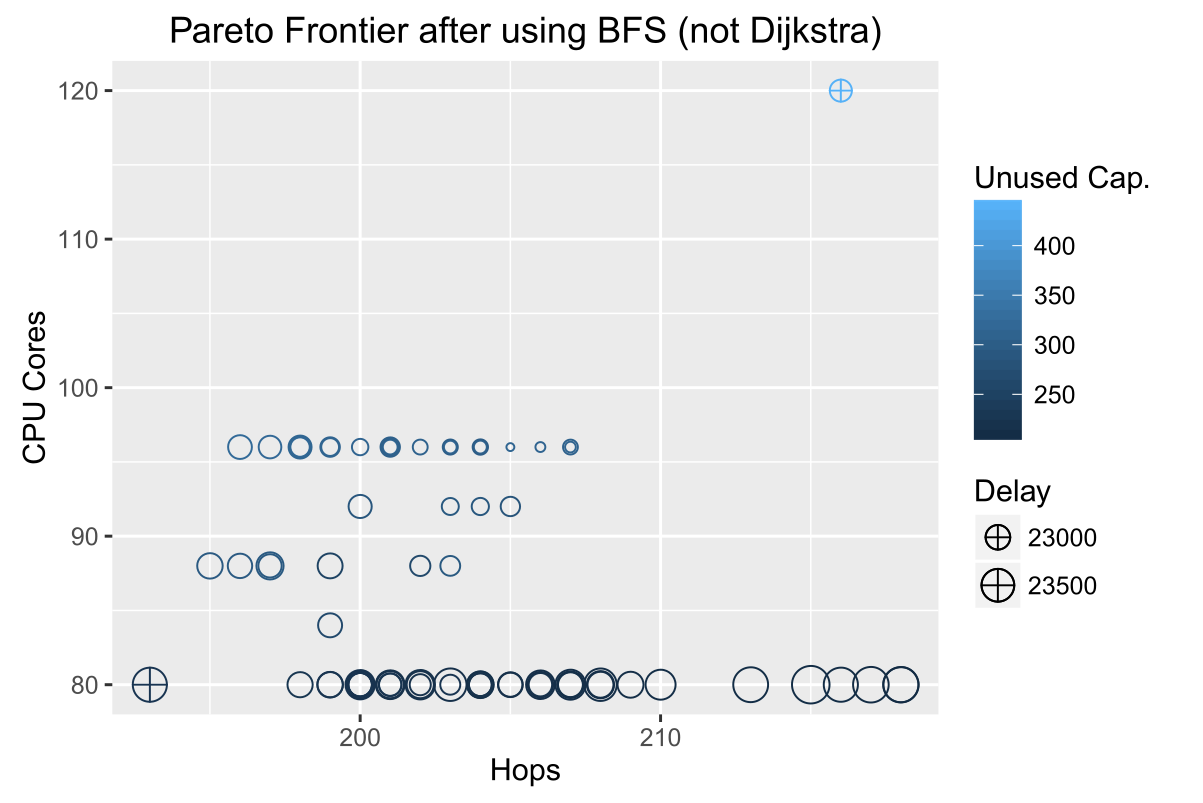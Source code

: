 <?xml version="1.0"?>
<!DOCTYPE ipe SYSTEM "ipe.dtd">
<ipe version="70000" creator="pdftoipe 2014/03/03">
<ipestyle>
<layout paper="432 288" frame="432 288" origin="0 0"/>
<symbol name="bullet"><path matrix="0.04 0 0 0.04 0 0" fill="black">
18 0 0 18 0 0 e</path></symbol>
</ipestyle>
<!-- Page: 1 1 -->
<page>
<path fill="1 1 1" fillrule="wind">
0 0 m
432 0 l
432 288 l
0 288 l
0 0 l
h
</path>
<path stroke="1 1 1" pen="1.07" join="1" cap="1">
0 288 m
432 288 l
432 0 l
0 0 l
0 288 l
h
</path>
<path fill="0.921555 0.921555 0.921555" fillrule="wind">
39.898 266.609 m
337.308 266.609 l
337.308 31.351 l
39.898 31.351 l
39.898 266.609 l
h
</path>
<path stroke="1 1 1" pen="0.53" join="1">
39.898 68.77 m
337.309 68.77 l
</path>
<path stroke="1 1 1" pen="0.53" join="1">
39.898 122.238 m
337.309 122.238 l
</path>
<path stroke="1 1 1" pen="0.53" join="1">
39.898 175.711 m
337.309 175.711 l
</path>
<path stroke="1 1 1" pen="0.53" join="1">
39.898 229.18 m
337.309 229.18 l
</path>
<path stroke="1 1 1" pen="0.53" join="1">
75.039 31.352 m
75.039 266.609 l
</path>
<path stroke="1 1 1" pen="0.53" join="1">
183.191 31.352 m
183.191 266.609 l
</path>
<path stroke="1 1 1" pen="0.53" join="1">
291.34 31.352 m
291.34 266.609 l
</path>
<path stroke="1 1 1" pen="1.07" join="1">
39.898 42.039 m
337.309 42.039 l
</path>
<path stroke="1 1 1" pen="1.07" join="1">
39.898 95.512 m
337.309 95.512 l
</path>
<path stroke="1 1 1" pen="1.07" join="1">
39.898 148.98 m
337.309 148.98 l
</path>
<path stroke="1 1 1" pen="1.07" join="1">
39.898 202.449 m
337.309 202.449 l
</path>
<path stroke="1 1 1" pen="1.07" join="1">
39.898 255.922 m
337.309 255.922 l
</path>
<path stroke="1 1 1" pen="1.07" join="1">
129.121 31.352 m
129.121 266.609 l
</path>
<path stroke="1 1 1" pen="1.07" join="1">
237.27 31.352 m
237.27 266.609 l
</path>
<path stroke="0.188232 0.396072 0.568619" pen="0.71" join="1" cap="1">
183.219 129 m
182.422 129 181.781 128.375 181.781 127.594 c
181.781 126.797 182.406 126.156 183.203 126.156 c
183.984 126.156 184.625 126.797 184.625 127.578 c
184.625 128.359 183.984 129 183.219 129 c
h
</path>
<path stroke="0.188232 0.392151 0.564697" pen="0.71" join="1" cap="1">
194.035 129.379 m
193.035 129.379 192.223 128.582 192.223 127.613 c
192.223 126.613 193.02 125.816 194.004 125.816 c
194.988 125.816 195.785 126.613 195.785 127.598 c
195.785 128.566 194.988 129.379 194.035 129.379 c
h
</path>
<path stroke="0.188232 0.392151 0.560776" pen="0.71" join="1" cap="1">
204.855 129.527 m
203.762 129.527 202.887 128.668 202.887 127.605 c
202.887 126.527 203.746 125.652 204.824 125.652 c
205.887 125.652 206.762 126.527 206.762 127.59 c
206.762 128.652 205.887 129.527 204.855 129.527 c
h
</path>
<path stroke="0.192154 0.399994 0.576462" pen="0.71" join="1" cap="1">
161.613 129.879 m
160.316 129.879 159.27 128.863 159.27 127.598 c
159.27 126.316 160.301 125.285 161.566 125.285 c
162.832 125.285 163.863 126.316 163.863 127.582 c
163.863 128.832 162.832 129.879 161.613 129.879 c
h
</path>
<path stroke="0.184311 0.384308 0.552933" pen="0.71" join="1" cap="1">
172.414 129.914 m
171.102 129.914 170.039 128.898 170.039 127.617 c
170.039 126.305 171.086 125.258 172.383 125.258 c
173.664 125.258 174.711 126.305 174.711 127.586 c
174.711 128.867 173.664 129.914 172.414 129.914 c
h
</path>
<path stroke="0.192154 0.403915 0.580383" pen="0.71" join="1" cap="1">
139.973 130.242 m
138.473 130.242 137.27 129.086 137.27 127.617 c
137.27 126.133 138.457 124.93 139.941 124.93 c
141.395 124.93 142.598 126.133 142.598 127.586 c
142.598 129.039 141.395 130.242 139.973 130.242 c
h
</path>
<path stroke="0.180389 0.380386 0.549011" pen="0.71" join="1" cap="1">
204.875 130.27 m
203.359 130.27 202.156 129.082 202.156 127.613 c
202.156 126.113 203.344 124.91 204.828 124.91 c
206.297 124.91 207.5 126.113 207.5 127.582 c
207.5 129.051 206.297 130.27 204.875 130.27 c
h
</path>
<path stroke="0.184311 0.384308 0.552933" pen="0.71" join="1" cap="1">
150.785 130.277 m
149.27 130.277 148.066 129.09 148.066 127.621 c
148.066 126.105 149.254 124.902 150.738 124.902 c
152.223 124.902 153.426 126.105 153.426 127.59 c
153.426 129.059 152.223 130.277 150.785 130.277 c
h
</path>
<path stroke="0.176468 0.368622 0.533325" pen="0.71" join="1" cap="1">
161.605 130.316 m
160.074 130.316 158.855 129.113 158.855 127.613 c
158.855 126.098 160.059 124.879 161.559 124.879 c
163.059 124.879 164.277 126.098 164.277 127.598 c
164.277 129.082 163.059 130.316 161.605 130.316 c
h
</path>
<path stroke="0.172546 0.360779 0.525482" pen="0.71" join="1" cap="1">
172.43 130.363 m
170.867 130.363 169.617 129.145 169.617 127.629 c
169.617 126.082 170.852 124.832 172.383 124.832 c
173.914 124.832 175.148 126.082 175.148 127.598 c
175.148 129.113 173.914 130.363 172.43 130.363 c
h
</path>
<path stroke="0.188232 0.392151 0.564697" pen="0.71" join="1" cap="1">
129.176 130.547 m
127.504 130.547 126.16 129.25 126.16 127.609 c
126.16 125.969 127.488 124.641 129.129 124.641 c
130.754 124.641 132.082 125.969 132.082 127.594 c
132.082 129.203 130.754 130.547 129.176 130.547 c
h
</path>
<path stroke="0.180389 0.384308 0.549011" pen="0.71" join="1" cap="1">
139.984 130.574 m
138.312 130.574 136.953 129.262 136.953 127.621 c
136.953 125.949 138.281 124.621 139.938 124.621 c
141.578 124.621 142.922 125.949 142.922 127.59 c
142.922 129.215 141.578 130.574 139.984 130.574 c
h
</path>
<path stroke="0.180389 0.380386 0.549011" pen="0.71" join="1" cap="1">
139.984 130.602 m
138.281 130.602 136.938 129.273 136.938 127.617 c
136.938 125.945 138.266 124.602 139.938 124.602 c
141.594 124.602 142.938 125.945 142.938 127.602 c
142.938 129.227 141.594 130.602 139.984 130.602 c
h
</path>
<path stroke="0.164703 0.349014 0.501953" pen="0.71" join="1" cap="1">
161.617 109.262 m
159.898 109.262 158.508 107.918 158.508 106.23 c
158.508 104.512 159.867 103.137 161.57 103.137 c
163.258 103.137 164.633 104.512 164.633 106.199 c
164.633 107.871 163.258 109.262 161.617 109.262 c
h
</path>
<path stroke="0.160782 0.341171 0.49411" pen="0.71" join="1" cap="1">
172.434 109.297 m
170.684 109.297 169.277 107.938 169.277 106.234 c
169.277 104.484 170.668 103.094 172.387 103.094 c
174.09 103.094 175.48 104.484 175.48 106.203 c
175.48 107.891 174.09 109.297 172.434 109.297 c
h
</path>
<path stroke="0.188232 0.399994 0.57254" pen="0.71" join="1" cap="1">
118.367 130.809 m
116.555 130.809 115.102 129.387 115.102 127.621 c
115.102 125.824 116.539 124.387 118.305 124.387 c
120.086 124.387 121.523 125.824 121.523 127.59 c
121.523 129.355 120.086 130.809 118.367 130.809 c
h
</path>
<path stroke="0.15686 0.329407 0.478424" pen="0.71" join="1" cap="1">
183.246 109.695 m
181.277 109.695 179.715 108.148 179.715 106.227 c
179.715 104.273 181.262 102.711 183.199 102.711 c
185.121 102.711 186.684 104.273 186.684 106.195 c
186.684 108.102 185.121 109.695 183.246 109.695 c
h
</path>
<path stroke="0.180389 0.376465 0.541168" pen="0.71" join="1" cap="1">
140 131.082 m
138.031 131.082 136.453 129.551 136.453 127.629 c
136.453 125.676 138 124.098 139.938 124.098 c
141.859 124.098 143.438 125.676 143.438 127.598 c
143.438 129.504 141.859 131.082 140 131.082 c
h
</path>
<path stroke="0.199997 0.419601 0.599991" pen="0.71" join="1" cap="1">
107.539 131.09 m
105.57 131.09 103.992 129.543 103.992 127.621 c
103.992 125.668 105.555 124.09 107.492 124.09 c
109.414 124.09 110.977 125.668 110.977 127.59 c
110.977 129.496 109.414 131.09 107.539 131.09 c
h
</path>
<path stroke="0.188232 0.392151 0.564697" pen="0.71" join="1" cap="1">
118.355 131.109 m
116.371 131.109 114.793 129.562 114.793 127.625 c
114.793 125.656 116.355 124.078 118.309 124.078 c
120.246 124.078 121.824 125.656 121.824 127.594 c
121.824 129.516 120.246 131.109 118.355 131.109 c
h
</path>
<path stroke="0.164703 0.349014 0.501953" pen="0.71" join="1" cap="1">
161.617 88.391 m
159.602 88.391 157.992 86.828 157.992 84.859 c
157.992 82.859 159.586 81.25 161.57 81.25 c
163.539 81.25 165.133 82.859 165.133 84.828 c
165.133 86.766 163.539 88.391 161.617 88.391 c
h
</path>
<path stroke="0.0941162 0.20784 0.317642" pen="0.71" join="1" cap="1">
161.625 45.641 m
159.594 45.641 157.953 44.062 157.953 42.078 c
157.953 40.062 159.562 38.438 161.562 38.438 c
163.547 38.438 165.172 40.062 165.172 42.047 c
165.172 44.016 163.547 45.641 161.625 45.641 c
h
</path>
<path stroke="0.133331 0.28627 0.419601" pen="0.71" join="1" cap="1">
150.812 88.465 m
148.75 88.465 147.109 86.855 147.109 84.84 c
147.109 82.809 148.734 81.168 150.75 81.168 c
152.766 81.168 154.406 82.809 154.406 84.824 c
154.406 86.809 152.766 88.465 150.812 88.465 c
h
</path>
<path stroke="0.192154 0.403915 0.580383" pen="0.71" join="1" cap="1">
107.543 131.25 m
105.48 131.25 103.84 129.641 103.84 127.625 c
103.84 125.578 105.465 123.938 107.496 123.938 c
109.512 123.938 111.152 125.578 111.152 127.594 c
111.152 129.594 109.512 131.25 107.543 131.25 c
h
</path>
<path stroke="0.0901947 0.199997 0.301956" pen="0.71" join="1" cap="1">
150.812 45.848 m
148.672 45.848 146.953 44.176 146.953 42.066 c
146.953 39.941 148.641 38.238 150.75 38.238 c
152.859 38.238 154.562 39.941 154.562 42.035 c
154.562 44.113 152.859 45.848 150.812 45.848 c
h
</path>
<path stroke="0.192154 0.399994 0.576462" pen="0.71" join="1" cap="1">
107.555 131.496 m
105.352 131.496 103.586 129.777 103.586 127.621 c
103.586 125.434 105.336 123.684 107.492 123.684 c
109.648 123.684 111.398 125.434 111.398 127.59 c
111.398 129.715 109.648 131.496 107.555 131.496 c
h
</path>
<path stroke="0.101959 0.223526 0.333328" pen="0.71" join="1" cap="1">
140.004 46.07 m
137.723 46.07 135.91 44.289 135.91 42.086 c
135.91 39.836 137.707 38.023 139.926 38.023 c
142.145 38.023 143.957 39.836 143.957 42.039 c
143.957 44.242 142.145 46.07 140.004 46.07 c
h
</path>
<path stroke="0.196075 0.407837 0.588226" pen="0.71" join="1" cap="1">
96.746 131.672 m
94.434 131.672 92.59 129.875 92.59 127.625 c
92.59 125.344 94.418 123.516 96.668 123.516 c
98.918 123.516 100.746 125.344 100.746 127.594 c
100.746 129.812 98.918 131.672 96.746 131.672 c
h
</path>
<path stroke="0.0941162 0.20784 0.313721" pen="0.71" join="1" cap="1">
140.008 46.148 m
137.68 46.148 135.82 44.352 135.82 42.086 c
135.82 39.789 137.664 37.945 139.93 37.945 c
142.195 37.945 144.039 39.789 144.039 42.055 c
144.039 44.289 142.195 46.148 140.008 46.148 c
h
</path>
<path stroke="0.0901947 0.196075 0.298035" pen="0.71" join="1" cap="1">
172.449 46.156 m
170.137 46.156 168.277 44.344 168.277 42.062 c
168.277 39.766 170.105 37.922 172.387 37.922 c
174.652 37.922 176.512 39.766 176.512 42.031 c
176.512 44.281 174.652 46.156 172.449 46.156 c
h
</path>
<path stroke="0.0901947 0.196075 0.298035" pen="0.71" join="1" cap="1">
172.453 46.172 m
170.125 46.172 168.266 44.344 168.266 42.078 c
168.266 39.766 170.094 37.922 172.375 37.922 c
174.656 37.922 176.5 39.766 176.5 42.047 c
176.5 44.297 174.656 46.172 172.453 46.172 c
h
</path>
<path stroke="0.188232 0.399994 0.57254" pen="0.71" join="1" cap="1">
107.551 131.734 m
105.223 131.734 103.348 129.922 103.348 127.625 c
103.348 125.312 105.191 123.453 107.488 123.453 c
109.77 123.453 111.629 125.312 111.629 127.594 c
111.629 129.859 109.77 131.734 107.551 131.734 c
h
</path>
<path stroke="0.160782 0.33725 0.490189" pen="0.71" join="1" cap="1">
129.191 110.371 m
126.832 110.371 124.957 108.527 124.957 106.23 c
124.957 103.902 126.816 102.043 129.113 102.043 c
131.41 102.043 133.285 103.902 133.285 106.199 c
133.285 108.465 131.41 110.371 129.191 110.371 c
h
</path>
<path stroke="0.164703 0.349014 0.505875" pen="0.71" join="1" cap="1">
96.73 89.016 m
94.371 89.016 92.465 87.172 92.465 84.859 c
92.465 82.5 94.34 80.625 96.668 80.625 c
98.98 80.625 100.871 82.5 100.871 84.828 c
100.871 87.109 98.98 89.016 96.73 89.016 c
h
</path>
<path stroke="0.0901947 0.196075 0.298035" pen="0.71" join="1" cap="1">
194.082 46.262 m
191.691 46.262 189.785 44.402 189.785 42.074 c
189.785 39.715 191.676 37.824 194.02 37.824 c
196.348 37.824 198.238 39.715 198.238 42.043 c
198.238 44.34 196.348 46.262 194.082 46.262 c
h
</path>
<path stroke="0.101959 0.223526 0.333328" pen="0.71" join="1" cap="1">
129.184 46.262 m
126.793 46.262 124.887 44.402 124.887 42.074 c
124.887 39.715 126.777 37.824 129.121 37.824 c
131.449 37.824 133.34 39.715 133.34 42.043 c
133.34 44.34 131.449 46.262 129.184 46.262 c
h
</path>
<path stroke="0.0941162 0.20784 0.317642" pen="0.71" join="1" cap="1">
129.184 46.293 m
126.777 46.293 124.855 44.418 124.855 42.074 c
124.855 39.699 126.762 37.777 129.121 37.777 c
131.465 37.777 133.371 39.699 133.371 42.043 c
133.371 44.355 131.465 46.293 129.184 46.293 c
h
</path>
<path stroke="0.199997 0.41568 0.596069" pen="0.71" join="1" cap="1">
85.926 131.871 m
83.504 131.871 81.582 129.996 81.582 127.637 c
81.582 125.23 83.488 123.309 85.863 123.309 c
88.223 123.309 90.145 125.23 90.145 127.59 c
90.145 129.934 88.223 131.871 85.926 131.871 c
h
</path>
<path stroke="0.0941162 0.20784 0.317642" pen="0.71" join="1" cap="1">
129.18 46.332 m
126.758 46.332 124.82 44.441 124.82 42.082 c
124.82 39.676 126.727 37.738 129.117 37.738 c
131.477 37.738 133.414 39.676 133.414 42.035 c
133.414 44.395 131.477 46.332 129.18 46.332 c
h
</path>
<path stroke="0.133331 0.28627 0.423523" pen="0.71" join="1" cap="1">
118.371 67.738 m
115.934 67.738 113.98 65.848 113.98 63.457 c
113.98 61.035 115.902 59.098 118.293 59.098 c
120.684 59.098 122.621 61.035 122.621 63.426 c
122.621 65.785 120.684 67.738 118.371 67.738 c
h
</path>
<path stroke="0.0862732 0.196075 0.298035" pen="0.71" join="1" cap="1">
183.273 46.391 m
180.82 46.391 178.852 44.469 178.852 42.078 c
178.852 39.641 180.789 37.688 183.195 37.688 c
185.602 37.688 187.555 39.641 187.555 42.047 c
187.555 44.406 185.602 46.391 183.273 46.391 c
h
</path>
<path stroke="0.168625 0.352936 0.509796" pen="0.71" join="1" cap="1">
85.945 89.215 m
83.445 89.215 81.461 87.277 81.461 84.855 c
81.461 82.387 83.43 80.418 85.867 80.418 c
88.289 80.418 90.258 82.387 90.258 84.824 c
90.258 87.215 88.289 89.215 85.945 89.215 c
h
</path>
<path stroke="0.0941162 0.203918 0.309799" pen="0.71" join="1" cap="1">
129.191 46.445 m
126.691 46.445 124.691 44.508 124.691 42.07 c
124.691 39.602 126.66 37.617 129.113 37.617 c
131.551 37.617 133.535 39.602 133.535 42.039 c
133.535 44.445 131.551 46.445 129.191 46.445 c
h
</path>
<path stroke="0.0862732 0.188232 0.290192" pen="0.71" join="1" cap="1">
183.258 46.504 m
180.742 46.504 178.727 44.535 178.727 42.066 c
178.727 39.566 180.711 37.566 183.195 37.566 c
185.648 37.566 187.664 39.566 187.664 42.035 c
187.664 44.473 185.648 46.504 183.258 46.504 c
h
</path>
<path stroke="0.0823517 0.188232 0.28627" pen="0.71" join="1" cap="1">
204.895 46.512 m
202.363 46.512 200.348 44.543 200.348 42.074 c
200.348 39.574 202.348 37.559 204.816 37.559 c
207.285 37.559 209.301 39.574 209.301 42.043 c
209.301 44.48 207.285 46.512 204.895 46.512 c
h
</path>
<path stroke="0.121567 0.262741 0.388229" pen="0.71" join="1" cap="1">
118.379 89.312 m
115.848 89.312 113.816 87.328 113.816 84.859 c
113.816 82.344 115.816 80.328 118.301 80.328 c
120.785 80.328 122.801 82.344 122.801 84.812 c
122.801 87.266 120.785 89.312 118.379 89.312 c
h
</path>
<path stroke="0.0941162 0.211761 0.317642" pen="0.71" join="1" cap="1">
107.566 46.57 m
105.004 46.57 102.957 44.57 102.957 42.07 c
102.957 39.539 104.988 37.508 107.488 37.508 c
109.988 37.508 112.035 39.539 112.035 42.039 c
112.035 44.508 109.988 46.57 107.566 46.57 c
h
</path>
<path stroke="0.0941162 0.20784 0.313721" pen="0.71" join="1" cap="1">
118.387 46.598 m
115.809 46.598 113.746 44.598 113.746 42.082 c
113.746 39.535 115.777 37.488 118.309 37.488 c
120.824 37.488 122.871 39.535 122.871 42.035 c
122.871 44.535 120.824 46.598 118.387 46.598 c
h
</path>
<path stroke="0.168625 0.352936 0.509796" pen="0.71" join="1" cap="1">
75.113 89.395 m
72.535 89.395 70.457 87.379 70.457 84.848 c
70.457 82.285 72.504 80.238 75.051 80.238 c
77.566 80.238 79.629 82.285 79.629 84.816 c
79.629 87.316 77.566 89.395 75.113 89.395 c
h
</path>
<path stroke="0.0862732 0.188232 0.290192" pen="0.71" join="1" cap="1">
194.09 46.656 m
191.48 46.656 189.402 44.625 189.402 42.078 c
189.402 39.5 191.449 37.438 194.012 37.438 c
196.559 37.438 198.621 39.5 198.621 42.047 c
198.621 44.562 196.559 46.656 194.09 46.656 c
h
</path>
<path stroke="0.0941162 0.20784 0.313721" pen="0.71" join="1" cap="1">
118.379 46.664 m
115.77 46.664 113.691 44.633 113.691 42.086 c
113.691 39.492 115.754 37.43 118.301 37.43 c
120.848 37.43 122.926 39.492 122.926 42.039 c
122.926 44.57 120.848 46.664 118.379 46.664 c
h
</path>
<path stroke="0.0823517 0.188232 0.28627" pen="0.71" join="1" cap="1">
204.895 46.668 m
202.285 46.668 200.191 44.637 200.191 42.074 c
200.191 39.496 202.254 37.418 204.816 37.418 c
207.363 37.418 209.441 39.496 209.441 42.043 c
209.441 44.574 207.363 46.668 204.895 46.668 c
h
</path>
<path stroke="0.0823517 0.184311 0.282349" pen="0.71" join="1" cap="1">
215.715 46.711 m
213.074 46.711 210.965 44.648 210.965 42.07 c
210.965 39.461 213.043 37.352 215.637 37.352 c
218.215 37.352 220.324 39.461 220.324 42.039 c
220.324 44.586 218.215 46.711 215.715 46.711 c
h
</path>
<path stroke="0.0823517 0.180389 0.278427" pen="0.71" join="1" cap="1">
226.523 46.711 m
223.883 46.711 221.773 44.648 221.773 42.07 c
221.773 39.461 223.852 37.352 226.445 37.352 c
229.023 37.352 231.133 39.461 231.133 42.039 c
231.133 44.586 229.023 46.711 226.523 46.711 c
h
</path>
<path stroke="0.0901947 0.196075 0.298035" pen="0.71" join="1" cap="1">
172.469 46.754 m
169.797 46.754 167.672 44.676 167.672 42.082 c
167.672 39.457 169.781 37.332 172.391 37.332 c
174.984 37.332 177.094 39.457 177.094 42.051 c
177.094 44.613 174.984 46.754 172.469 46.754 c
h
</path>
<path stroke="0.0823517 0.184311 0.282349" pen="0.71" join="1" cap="1">
204.902 46.844 m
202.184 46.844 200.027 44.719 200.027 42.078 c
200.027 39.391 202.168 37.234 204.824 37.234 c
207.465 37.234 209.621 39.391 209.621 42.031 c
209.621 44.656 207.465 46.844 204.902 46.844 c
h
</path>
<path stroke="0.0823517 0.188232 0.28627" pen="0.71" join="1" cap="1">
172.461 46.863 m
169.742 46.863 167.57 44.738 167.57 42.082 c
167.57 39.379 169.711 37.223 172.383 37.223 c
175.039 37.223 177.195 39.379 177.195 42.035 c
177.195 44.676 175.039 46.863 172.461 46.863 c
h
</path>
<path stroke="0.0901947 0.199997 0.301956" pen="0.71" join="1" cap="1">
150.836 46.914 m
148.07 46.914 145.867 44.773 145.867 42.086 c
145.867 39.352 148.055 37.164 150.758 37.164 c
153.445 37.164 155.633 39.352 155.633 42.039 c
155.633 44.711 153.445 46.914 150.836 46.914 c
h
</path>
<path stroke="0.164703 0.349014 0.505875" pen="0.71" join="1" cap="1">
96.762 89.703 m
93.996 89.703 91.777 87.547 91.777 84.844 c
91.777 82.109 93.965 79.922 96.668 79.922 c
99.371 79.922 101.559 82.109 101.559 84.812 c
101.559 87.484 99.371 89.703 96.762 89.703 c
h
</path>
<path stroke="0.0823517 0.180389 0.282349" pen="0.71" join="1" cap="1">
215.715 46.938 m
212.949 46.938 210.73 44.781 210.73 42.078 c
210.73 39.344 212.918 37.141 215.637 37.141 c
218.34 37.141 220.543 39.344 220.543 42.047 c
220.543 44.719 218.34 46.938 215.715 46.938 c
h
</path>
<path stroke="0.0901947 0.203918 0.309799" pen="0.71" join="1" cap="1">
129.203 46.965 m
126.422 46.965 124.203 44.793 124.203 42.09 c
124.203 39.324 126.391 37.121 129.125 37.121 c
131.828 37.121 134.047 39.324 134.047 42.043 c
134.047 44.73 131.828 46.965 129.203 46.965 c
h
</path>
<path stroke="0.0901947 0.199997 0.305878" pen="0.71" join="1" cap="1">
140.012 46.977 m
137.215 46.977 134.996 44.805 134.996 42.086 c
134.996 39.32 137.199 37.102 139.934 37.102 c
142.652 37.102 144.871 39.32 144.871 42.039 c
144.871 44.742 142.652 46.977 140.012 46.977 c
h
</path>
<path stroke="0.0901947 0.199997 0.305878" pen="0.71" join="1" cap="1">
140.027 47.012 m
137.215 47.012 134.965 44.824 134.965 42.09 c
134.965 39.309 137.184 37.074 139.934 37.074 c
142.684 37.074 144.918 39.309 144.918 42.043 c
144.918 44.762 142.684 47.012 140.027 47.012 c
h
</path>
<path stroke="0.0823517 0.180389 0.282349" pen="0.71" join="1" cap="1">
194.094 47.184 m
191.188 47.184 188.859 44.918 188.859 42.09 c
188.859 39.199 191.156 36.887 194.016 36.887 c
196.844 36.887 199.156 39.199 199.156 42.043 c
199.156 44.855 196.844 47.184 194.094 47.184 c
h
</path>
<path stroke="0.0901947 0.196075 0.298035" pen="0.71" join="1" cap="1">
140.027 47.215 m
137.105 47.215 134.762 44.934 134.762 42.074 c
134.762 39.184 137.074 36.855 139.949 36.855 c
142.793 36.855 145.121 39.184 145.121 42.043 c
145.121 44.855 142.793 47.215 140.027 47.215 c
h
</path>
<path stroke="0.0901947 0.199997 0.305878" pen="0.71" join="1" cap="1">
129.211 47.32 m
126.227 47.32 123.836 44.992 123.836 42.086 c
123.836 39.133 126.195 36.758 129.117 36.758 c
132.039 36.758 134.398 39.133 134.398 42.039 c
134.398 44.93 132.039 47.32 129.211 47.32 c
h
</path>
<path stroke="0.0901947 0.196075 0.298035" pen="0.71" join="1" cap="1">
150.836 47.348 m
147.836 47.348 145.445 45.02 145.445 42.082 c
145.445 39.113 147.805 36.738 150.758 36.738 c
153.68 36.738 156.055 39.113 156.055 42.051 c
156.055 44.941 153.68 47.348 150.836 47.348 c
h
</path>
<path stroke="0.0784302 0.176468 0.274506" pen="0.71" join="1" cap="1">
237.359 47.438 m
234.312 47.438 231.875 45.062 231.875 42.094 c
231.875 39.062 234.281 36.656 237.281 36.656 c
240.25 36.656 242.672 39.062 242.672 42.047 c
242.672 44.984 240.25 47.438 237.359 47.438 c
h
</path>
<path stroke="0.0823517 0.180389 0.282349" pen="0.71" join="1" cap="1">
204.914 47.445 m
201.852 47.445 199.414 45.055 199.414 42.086 c
199.414 39.07 201.836 36.648 204.82 36.648 c
207.789 36.648 210.211 39.07 210.211 42.039 c
210.211 44.992 207.789 47.445 204.914 47.445 c
h
</path>
<path stroke="0.0823517 0.180389 0.278427" pen="0.71" join="1" cap="1">
215.73 47.883 m
212.434 47.883 209.793 45.32 209.793 42.102 c
209.793 38.82 212.402 36.195 215.637 36.195 c
218.855 36.195 221.48 38.82 221.48 42.039 c
221.48 45.242 218.855 47.883 215.73 47.883 c
h
</path>
<path stroke="0.0862732 0.188232 0.290192" pen="0.71" join="1" cap="1">
161.664 47.891 m
158.352 47.891 155.711 45.312 155.711 42.094 c
155.711 38.812 158.32 36.188 161.57 36.188 c
164.789 36.188 167.414 38.812 167.414 42.047 c
167.414 45.234 164.789 47.891 161.664 47.891 c
h
</path>
<path stroke="0.0784302 0.176468 0.274506" pen="0.71" join="1" cap="1">
302.266 48.191 m
298.797 48.191 296.016 45.473 296.016 42.082 c
296.016 38.645 298.766 35.895 302.172 35.895 c
305.562 35.895 308.312 38.645 308.312 42.035 c
308.312 45.395 305.562 48.191 302.266 48.191 c
h
</path>
<path stroke="0.0784302 0.176468 0.274506" pen="0.71" join="1" cap="1">
269.812 48.309 m
266.266 48.309 263.438 45.543 263.438 42.09 c
263.438 38.59 266.234 35.762 269.703 35.762 c
273.172 35.762 275.984 38.59 275.984 42.043 c
275.984 45.465 273.172 48.309 269.812 48.309 c
h
</path>
<path stroke="0.0784302 0.172546 0.270584" pen="0.71" join="1" cap="1">
323.902 48.344 m
320.34 48.344 317.48 45.562 317.48 42.094 c
317.48 38.562 320.293 35.719 323.793 35.719 c
327.277 35.719 330.105 38.562 330.105 42.031 c
330.105 45.484 327.277 48.344 323.902 48.344 c
h
</path>
<path stroke="0.0745087 0.168625 0.262741" pen="0.71" join="1" cap="1">
323.895 48.41 m
320.301 48.41 317.426 45.598 317.426 42.098 c
317.426 38.52 320.254 35.66 323.785 35.66 c
327.301 35.66 330.16 38.52 330.16 42.035 c
330.16 45.52 327.301 48.41 323.895 48.41 c
h
</path>
<path stroke="0.0784302 0.172546 0.266663" pen="0.71" join="1" cap="1">
313.09 48.441 m
309.465 48.441 306.574 45.629 306.574 42.098 c
306.574 38.504 309.434 35.629 312.98 35.629 c
316.512 35.629 319.387 38.504 319.387 42.035 c
319.387 45.535 316.512 48.441 313.09 48.441 c
h
</path>
<path stroke="0.0784302 0.176468 0.274506" pen="0.71" join="1" cap="1">
291.461 48.801 m
287.633 48.801 284.586 45.832 284.586 42.098 c
284.586 38.316 287.602 35.285 291.336 35.285 c
295.07 35.285 298.102 38.316 298.102 42.051 c
298.102 45.738 295.07 48.801 291.461 48.801 c
h
</path>
<path stroke="0.0941162 0.20784 0.317642" pen="0.71" join="1" cap="1">
53.516 48.176 m
50.047 48.176 47.266 45.473 47.266 42.082 c
47.266 38.645 50 35.895 53.406 35.895 c
56.797 35.895 59.547 38.645 59.547 42.035 c
59.547 45.379 56.797 48.176 53.516 48.176 c
h
</path>
<path stroke="0.0941162 0.20784 0.317642" pen="0.71" join="1" cap="1">
47.27 42.039 m
59.559 42.039 l
</path>
<path stroke="0.0941162 0.20784 0.317642" pen="0.71" join="1" cap="1">
53.422 35.891 m
53.422 48.191 l
</path>
<path stroke="0.33725 0.694107 0.968613" pen="0.71" join="1" cap="1">
302.223 259.887 m
299.988 259.887 298.191 258.137 298.191 255.949 c
298.191 253.715 299.957 251.934 302.16 251.934 c
304.348 251.934 306.145 253.715 306.145 255.918 c
306.145 258.09 304.348 259.887 302.223 259.887 c
h
</path>
<path stroke="0.33725 0.694107 0.968613" pen="0.71" join="1" cap="1">
298.18 255.922 m
306.141 255.922 l
</path>
<path stroke="0.33725 0.694107 0.968613" pen="0.71" join="1" cap="1">
302.16 251.941 m
302.16 259.898 l
</path>
<path fill="0.301956 0.301956 0.301956" fillrule="wind">
26.555 42.309 m
26.219 42.422 25.977 42.59 25.82 42.809 c
25.664 43.035 25.586 43.309 25.586 43.621 c
25.586 44.09 25.75 44.48 26.086 44.793 c
26.43 45.113 26.875 45.277 27.43 45.277 c
27.992 45.277 28.445 45.109 28.789 44.777 c
29.133 44.453 29.305 44.059 29.305 43.59 c
29.305 43.297 29.227 43.035 29.07 42.809 c
28.914 42.59 28.672 42.422 28.352 42.309 c
28.746 42.172 29.047 41.957 29.258 41.668 c
29.465 41.387 29.57 41.047 29.57 40.652 c
29.57 40.098 29.371 39.637 28.977 39.262 c
28.59 38.887 28.078 38.699 27.445 38.699 c
26.809 38.699 26.293 38.887 25.898 39.262 c
25.512 39.637 25.32 40.105 25.32 40.668 c
25.32 41.082 25.422 41.434 25.633 41.715 c
25.852 42.004 26.156 42.203 26.555 42.309 c
h
26.398 43.637 m
26.398 43.332 26.492 43.082 26.68 42.887 c
26.875 42.699 27.133 42.605 27.445 42.605 c
27.758 42.605 28.008 42.699 28.195 42.887 c
28.391 43.082 28.492 43.324 28.492 43.605 c
28.492 43.887 28.391 44.125 28.195 44.324 c
27.996 44.52 27.746 44.621 27.445 44.621 c
27.141 44.621 26.891 44.52 26.695 44.324 c
26.496 44.137 26.398 43.906 26.398 43.637 c
h
26.133 40.668 m
26.133 40.438 26.184 40.219 26.289 40.012 c
26.402 39.801 26.562 39.641 26.773 39.527 c
26.98 39.41 27.211 39.355 27.461 39.355 c
27.836 39.355 28.141 39.473 28.383 39.715 c
28.633 39.953 28.758 40.262 28.758 40.637 c
28.758 41.02 28.633 41.34 28.383 41.59 c
28.133 41.84 27.812 41.965 27.43 41.965 c
27.055 41.965 26.742 41.84 26.492 41.59 c
26.25 41.34 26.133 41.031 26.133 40.668 c
h
</path>
<path fill="0.301956 0.301956 0.301956" fillrule="wind">
30.34 41.98 m
30.34 42.738 30.418 43.355 30.574 43.824 c
30.73 44.293 30.957 44.652 31.262 44.902 c
31.574 45.152 31.965 45.277 32.434 45.277 c
32.785 45.277 33.094 45.203 33.355 45.059 c
33.613 44.922 33.828 44.723 33.996 44.465 c
34.16 44.203 34.293 43.887 34.387 43.512 c
34.488 43.137 34.543 42.625 34.543 41.98 c
34.543 41.23 34.465 40.621 34.309 40.152 c
34.152 39.691 33.918 39.332 33.605 39.074 c
33.301 38.824 32.91 38.699 32.434 38.699 c
31.816 38.699 31.332 38.922 30.98 39.371 c
30.551 39.902 30.34 40.77 30.34 41.98 c
h
31.152 41.98 m
31.152 40.926 31.27 40.223 31.512 39.871 c
31.762 39.527 32.066 39.355 32.434 39.355 c
32.797 39.355 33.105 39.527 33.355 39.871 c
33.605 40.223 33.73 40.926 33.73 41.98 c
33.73 43.043 33.605 43.746 33.355 44.09 c
33.105 44.441 32.797 44.621 32.434 44.621 c
32.066 44.621 31.777 44.469 31.559 44.168 c
31.285 43.77 31.152 43.043 31.152 41.98 c
h
</path>
<path fill="0.301956 0.301956 0.301956" fillrule="wind">
25.461 93.766 m
26.211 93.844 l
26.273 93.488 26.391 93.227 26.57 93.062 c
26.758 92.906 26.996 92.828 27.289 92.828 c
27.527 92.828 27.734 92.879 27.914 92.984 c
28.102 93.098 28.25 93.25 28.367 93.438 c
28.492 93.625 28.59 93.875 28.664 94.188 c
28.746 94.5 28.789 94.82 28.789 95.156 c
28.789 95.188 28.781 95.238 28.773 95.312 c
28.617 95.062 28.402 94.859 28.133 94.703 c
27.859 94.547 27.562 94.469 27.242 94.469 c
26.711 94.469 26.258 94.66 25.883 95.047 c
25.516 95.43 25.336 95.941 25.336 96.578 c
25.336 97.234 25.527 97.758 25.914 98.156 c
26.297 98.551 26.781 98.75 27.367 98.75 c
27.781 98.75 28.164 98.633 28.508 98.406 c
28.852 98.188 29.109 97.867 29.289 97.453 c
29.477 97.035 29.57 96.43 29.57 95.641 c
29.57 94.816 29.48 94.16 29.305 93.672 c
29.125 93.18 28.859 92.805 28.508 92.547 c
28.152 92.297 27.734 92.172 27.258 92.172 c
26.758 92.172 26.344 92.312 26.023 92.594 c
25.711 92.875 25.523 93.266 25.461 93.766 c
h
28.695 96.609 m
28.695 97.066 28.57 97.426 28.32 97.688 c
28.078 97.957 27.793 98.094 27.461 98.094 c
27.105 98.094 26.797 97.945 26.539 97.656 c
26.277 97.375 26.148 97.004 26.148 96.547 c
26.148 96.141 26.266 95.805 26.508 95.547 c
26.758 95.297 27.062 95.172 27.43 95.172 c
27.805 95.172 28.105 95.297 28.336 95.547 c
28.574 95.805 28.695 96.16 28.695 96.609 c
h
</path>
<path fill="0.301956 0.301956 0.301956" fillrule="wind">
30.34 95.453 m
30.34 96.211 30.418 96.828 30.574 97.297 c
30.73 97.766 30.957 98.125 31.262 98.375 c
31.574 98.625 31.965 98.75 32.434 98.75 c
32.785 98.75 33.094 98.676 33.355 98.531 c
33.613 98.395 33.828 98.195 33.996 97.938 c
34.16 97.676 34.293 97.359 34.387 96.984 c
34.488 96.609 34.543 96.098 34.543 95.453 c
34.543 94.703 34.465 94.094 34.309 93.625 c
34.152 93.164 33.918 92.805 33.605 92.547 c
33.301 92.297 32.91 92.172 32.434 92.172 c
31.816 92.172 31.332 92.395 30.98 92.844 c
30.551 93.375 30.34 94.242 30.34 95.453 c
h
31.152 95.453 m
31.152 94.398 31.27 93.695 31.512 93.344 c
31.762 93 32.066 92.828 32.434 92.828 c
32.797 92.828 33.105 93 33.355 93.344 c
33.605 93.695 33.73 94.398 33.73 95.453 c
33.73 96.516 33.605 97.219 33.355 97.562 c
33.105 97.914 32.797 98.094 32.434 98.094 c
32.066 98.094 31.777 97.941 31.559 97.641 c
31.285 97.242 31.152 96.516 31.152 95.453 c
h
</path>
<path fill="0.301956 0.301956 0.301956" fillrule="wind">
23.309 145.75 m
22.512 145.75 l
22.512 150.797 l
22.324 150.609 22.074 150.422 21.762 150.234 c
21.449 150.055 21.172 149.926 20.934 149.844 c
20.934 150.609 l
21.371 150.805 21.754 151.051 22.09 151.344 c
22.422 151.645 22.656 151.938 22.793 152.219 c
23.309 152.219 l
23.309 145.75 l
h
</path>
<path fill="0.301956 0.301956 0.301956" fillrule="wind">
25.328 148.922 m
25.328 149.68 25.406 150.297 25.562 150.766 c
25.719 151.234 25.945 151.594 26.25 151.844 c
26.562 152.094 26.953 152.219 27.422 152.219 c
27.773 152.219 28.082 152.145 28.344 152 c
28.602 151.863 28.816 151.664 28.984 151.406 c
29.148 151.145 29.281 150.828 29.375 150.453 c
29.477 150.078 29.531 149.566 29.531 148.922 c
29.531 148.172 29.453 147.562 29.297 147.094 c
29.141 146.633 28.906 146.273 28.594 146.016 c
28.289 145.766 27.898 145.641 27.422 145.641 c
26.805 145.641 26.32 145.863 25.969 146.312 c
25.539 146.844 25.328 147.711 25.328 148.922 c
h
26.141 148.922 m
26.141 147.867 26.258 147.164 26.5 146.812 c
26.75 146.469 27.055 146.297 27.422 146.297 c
27.785 146.297 28.094 146.469 28.344 146.812 c
28.594 147.164 28.719 147.867 28.719 148.922 c
28.719 149.984 28.594 150.688 28.344 151.031 c
28.094 151.383 27.785 151.562 27.422 151.562 c
27.055 151.562 26.766 151.41 26.547 151.109 c
26.273 150.711 26.141 149.984 26.141 148.922 c
h
</path>
<path fill="0.301956 0.301956 0.301956" fillrule="wind">
30.332 148.922 m
30.332 149.68 30.41 150.297 30.566 150.766 c
30.723 151.234 30.949 151.594 31.254 151.844 c
31.566 152.094 31.957 152.219 32.426 152.219 c
32.777 152.219 33.086 152.145 33.348 152 c
33.605 151.863 33.82 151.664 33.988 151.406 c
34.152 151.145 34.285 150.828 34.379 150.453 c
34.48 150.078 34.535 149.566 34.535 148.922 c
34.535 148.172 34.457 147.562 34.301 147.094 c
34.145 146.633 33.91 146.273 33.598 146.016 c
33.293 145.766 32.902 145.641 32.426 145.641 c
31.809 145.641 31.324 145.863 30.973 146.312 c
30.543 146.844 30.332 147.711 30.332 148.922 c
h
31.145 148.922 m
31.145 147.867 31.262 147.164 31.504 146.812 c
31.754 146.469 32.059 146.297 32.426 146.297 c
32.789 146.297 33.098 146.469 33.348 146.812 c
33.598 147.164 33.723 147.867 33.723 148.922 c
33.723 149.984 33.598 150.688 33.348 151.031 c
33.098 151.383 32.789 151.562 32.426 151.562 c
32.059 151.562 31.77 151.41 31.551 151.109 c
31.277 150.711 31.145 149.984 31.145 148.922 c
h
</path>
<path fill="0.301956 0.301956 0.301956" fillrule="wind">
23.309 199.219 m
22.512 199.219 l
22.512 204.266 l
22.324 204.078 22.074 203.891 21.762 203.703 c
21.449 203.523 21.172 203.395 20.934 203.312 c
20.934 204.078 l
21.371 204.273 21.754 204.52 22.09 204.812 c
22.422 205.113 22.656 205.406 22.793 205.688 c
23.309 205.688 l
23.309 199.219 l
h
</path>
<path fill="0.301956 0.301956 0.301956" fillrule="wind">
28.312 199.219 m
27.516 199.219 l
27.516 204.266 l
27.328 204.078 27.078 203.891 26.766 203.703 c
26.453 203.523 26.176 203.395 25.938 203.312 c
25.938 204.078 l
26.375 204.273 26.758 204.52 27.094 204.812 c
27.426 205.113 27.66 205.406 27.797 205.688 c
28.312 205.688 l
28.312 199.219 l
h
</path>
<path fill="0.301956 0.301956 0.301956" fillrule="wind">
30.332 202.391 m
30.332 203.148 30.41 203.766 30.566 204.234 c
30.723 204.703 30.949 205.062 31.254 205.312 c
31.566 205.562 31.957 205.688 32.426 205.688 c
32.777 205.688 33.086 205.613 33.348 205.469 c
33.605 205.332 33.82 205.133 33.988 204.875 c
34.152 204.613 34.285 204.297 34.379 203.922 c
34.48 203.547 34.535 203.035 34.535 202.391 c
34.535 201.641 34.457 201.031 34.301 200.562 c
34.145 200.102 33.91 199.742 33.598 199.484 c
33.293 199.234 32.902 199.109 32.426 199.109 c
31.809 199.109 31.324 199.332 30.973 199.781 c
30.543 200.312 30.332 201.18 30.332 202.391 c
h
31.145 202.391 m
31.145 201.336 31.262 200.633 31.504 200.281 c
31.754 199.938 32.059 199.766 32.426 199.766 c
32.789 199.766 33.098 199.938 33.348 200.281 c
33.598 200.633 33.723 201.336 33.723 202.391 c
33.723 203.453 33.598 204.156 33.348 204.5 c
33.098 204.852 32.789 205.031 32.426 205.031 c
32.059 205.031 31.77 204.879 31.551 204.578 c
31.277 204.18 31.145 203.453 31.145 202.391 c
h
</path>
<path fill="0.301956 0.301956 0.301956" fillrule="wind">
23.309 252.691 m
22.512 252.691 l
22.512 257.738 l
22.324 257.551 22.074 257.363 21.762 257.176 c
21.449 256.996 21.172 256.867 20.934 256.785 c
20.934 257.551 l
21.371 257.746 21.754 257.992 22.09 258.285 c
22.422 258.586 22.656 258.879 22.793 259.16 c
23.309 259.16 l
23.309 252.691 l
h
</path>
<path fill="0.301956 0.301956 0.301956" fillrule="wind">
29.484 253.457 m
29.484 252.691 l
25.219 252.691 l
25.219 252.879 25.25 253.059 25.312 253.238 c
25.426 253.527 25.602 253.816 25.844 254.098 c
26.082 254.379 26.426 254.699 26.875 255.066 c
27.57 255.648 28.039 256.105 28.281 256.441 c
28.531 256.773 28.656 257.09 28.656 257.395 c
28.656 257.707 28.539 257.965 28.312 258.176 c
28.094 258.395 27.805 258.504 27.453 258.504 c
27.066 258.504 26.758 258.387 26.531 258.16 c
26.301 257.93 26.188 257.613 26.188 257.207 c
25.375 257.301 l
25.426 257.902 25.633 258.363 26 258.676 c
26.363 258.996 26.852 259.16 27.469 259.16 c
28.082 259.16 28.566 258.988 28.922 258.645 c
29.285 258.301 29.469 257.879 29.469 257.379 c
29.469 257.117 29.414 256.863 29.312 256.613 c
29.207 256.363 29.031 256.098 28.781 255.816 c
28.539 255.543 28.141 255.168 27.578 254.691 c
27.098 254.293 26.789 254.023 26.656 253.879 c
26.52 253.73 26.41 253.59 26.328 253.457 c
29.484 253.457 l
h
</path>
<path fill="0.301956 0.301956 0.301956" fillrule="wind">
30.332 255.863 m
30.332 256.621 30.41 257.238 30.566 257.707 c
30.723 258.176 30.949 258.535 31.254 258.785 c
31.566 259.035 31.957 259.16 32.426 259.16 c
32.777 259.16 33.086 259.086 33.348 258.941 c
33.605 258.805 33.82 258.605 33.988 258.348 c
34.152 258.086 34.285 257.77 34.379 257.395 c
34.48 257.02 34.535 256.508 34.535 255.863 c
34.535 255.113 34.457 254.504 34.301 254.035 c
34.145 253.574 33.91 253.215 33.598 252.957 c
33.293 252.707 32.902 252.582 32.426 252.582 c
31.809 252.582 31.324 252.805 30.973 253.254 c
30.543 253.785 30.332 254.652 30.332 255.863 c
h
31.145 255.863 m
31.145 254.809 31.262 254.105 31.504 253.754 c
31.754 253.41 32.059 253.238 32.426 253.238 c
32.789 253.238 33.098 253.41 33.348 253.754 c
33.598 254.105 33.723 254.809 33.723 255.863 c
33.723 256.926 33.598 257.629 33.348 257.973 c
33.098 258.324 32.789 258.504 32.426 258.504 c
32.059 258.504 31.77 258.352 31.551 258.051 c
31.277 257.652 31.145 256.926 31.145 255.863 c
h
</path>
<path stroke="0.199997 0.199997 0.199997" pen="1.07" join="1">
37.16 42.039 m
39.898 42.039 l
</path>
<path stroke="0.199997 0.199997 0.199997" pen="1.07" join="1">
37.16 95.512 m
39.898 95.512 l
</path>
<path stroke="0.199997 0.199997 0.199997" pen="1.07" join="1">
37.16 148.98 m
39.898 148.98 l
</path>
<path stroke="0.199997 0.199997 0.199997" pen="1.07" join="1">
37.16 202.449 m
39.898 202.449 l
</path>
<path stroke="0.199997 0.199997 0.199997" pen="1.07" join="1">
37.16 255.922 m
39.898 255.922 l
</path>
<path stroke="0.199997 0.199997 0.199997" pen="1.07" join="1">
129.121 28.609 m
129.121 31.352 l
</path>
<path stroke="0.199997 0.199997 0.199997" pen="1.07" join="1">
237.27 28.609 m
237.27 31.352 l
</path>
<path fill="0.301956 0.301956 0.301956" fillrule="wind">
126.141 20.715 m
126.141 19.949 l
121.875 19.949 l
121.875 20.137 121.906 20.316 121.969 20.496 c
122.082 20.785 122.258 21.074 122.5 21.355 c
122.738 21.637 123.082 21.957 123.531 22.324 c
124.227 22.906 124.695 23.363 124.938 23.699 c
125.188 24.031 125.312 24.348 125.312 24.652 c
125.312 24.965 125.195 25.223 124.969 25.434 c
124.75 25.652 124.461 25.762 124.109 25.762 c
123.723 25.762 123.414 25.645 123.188 25.418 c
122.957 25.188 122.844 24.871 122.844 24.465 c
122.031 24.559 l
122.082 25.16 122.289 25.621 122.656 25.934 c
123.02 26.254 123.508 26.418 124.125 26.418 c
124.738 26.418 125.223 26.246 125.578 25.902 c
125.941 25.559 126.125 25.137 126.125 24.637 c
126.125 24.375 126.07 24.121 125.969 23.871 c
125.863 23.621 125.688 23.355 125.438 23.074 c
125.195 22.801 124.797 22.426 124.234 21.949 c
123.754 21.551 123.445 21.281 123.312 21.137 c
123.176 20.988 123.066 20.848 122.984 20.715 c
126.141 20.715 l
h
</path>
<path fill="0.301956 0.301956 0.301956" fillrule="wind">
126.988 23.121 m
126.988 23.879 127.066 24.496 127.223 24.965 c
127.379 25.434 127.605 25.793 127.91 26.043 c
128.223 26.293 128.613 26.418 129.082 26.418 c
129.434 26.418 129.742 26.344 130.004 26.199 c
130.262 26.062 130.477 25.863 130.645 25.605 c
130.809 25.344 130.941 25.027 131.035 24.652 c
131.137 24.277 131.191 23.766 131.191 23.121 c
131.191 22.371 131.113 21.762 130.957 21.293 c
130.801 20.832 130.566 20.473 130.254 20.215 c
129.949 19.965 129.559 19.84 129.082 19.84 c
128.465 19.84 127.98 20.062 127.629 20.512 c
127.199 21.043 126.988 21.91 126.988 23.121 c
h
127.801 23.121 m
127.801 22.066 127.918 21.363 128.16 21.012 c
128.41 20.668 128.715 20.496 129.082 20.496 c
129.445 20.496 129.754 20.668 130.004 21.012 c
130.254 21.363 130.379 22.066 130.379 23.121 c
130.379 24.184 130.254 24.887 130.004 25.23 c
129.754 25.582 129.445 25.762 129.082 25.762 c
128.715 25.762 128.426 25.609 128.207 25.309 c
127.934 24.91 127.801 24.184 127.801 23.121 c
h
</path>
<path fill="0.301956 0.301956 0.301956" fillrule="wind">
131.992 23.121 m
131.992 23.879 132.07 24.496 132.227 24.965 c
132.383 25.434 132.609 25.793 132.914 26.043 c
133.227 26.293 133.617 26.418 134.086 26.418 c
134.438 26.418 134.746 26.344 135.008 26.199 c
135.266 26.062 135.48 25.863 135.648 25.605 c
135.812 25.344 135.945 25.027 136.039 24.652 c
136.141 24.277 136.195 23.766 136.195 23.121 c
136.195 22.371 136.117 21.762 135.961 21.293 c
135.805 20.832 135.57 20.473 135.258 20.215 c
134.953 19.965 134.562 19.84 134.086 19.84 c
133.469 19.84 132.984 20.062 132.633 20.512 c
132.203 21.043 131.992 21.91 131.992 23.121 c
h
132.805 23.121 m
132.805 22.066 132.922 21.363 133.164 21.012 c
133.414 20.668 133.719 20.496 134.086 20.496 c
134.449 20.496 134.758 20.668 135.008 21.012 c
135.258 21.363 135.383 22.066 135.383 23.121 c
135.383 24.184 135.258 24.887 135.008 25.23 c
134.758 25.582 134.449 25.762 134.086 25.762 c
133.719 25.762 133.43 25.609 133.211 25.309 c
132.938 24.91 132.805 24.184 132.805 23.121 c
h
</path>
<path fill="0.301956 0.301956 0.301956" fillrule="wind">
234.293 20.715 m
234.293 19.949 l
230.027 19.949 l
230.027 20.137 230.059 20.316 230.121 20.496 c
230.234 20.785 230.41 21.074 230.652 21.355 c
230.891 21.637 231.234 21.957 231.684 22.324 c
232.379 22.906 232.848 23.363 233.09 23.699 c
233.34 24.031 233.465 24.348 233.465 24.652 c
233.465 24.965 233.348 25.223 233.121 25.434 c
232.902 25.652 232.613 25.762 232.262 25.762 c
231.875 25.762 231.566 25.645 231.34 25.418 c
231.109 25.188 230.996 24.871 230.996 24.465 c
230.184 24.559 l
230.234 25.16 230.441 25.621 230.809 25.934 c
231.172 26.254 231.66 26.418 232.277 26.418 c
232.891 26.418 233.375 26.246 233.73 25.902 c
234.094 25.559 234.277 25.137 234.277 24.637 c
234.277 24.375 234.223 24.121 234.121 23.871 c
234.016 23.621 233.84 23.355 233.59 23.074 c
233.348 22.801 232.949 22.426 232.387 21.949 c
231.906 21.551 231.598 21.281 231.465 21.137 c
231.328 20.988 231.219 20.848 231.137 20.715 c
234.293 20.715 l
h
</path>
<path fill="0.301956 0.301956 0.301956" fillrule="wind">
238.125 19.949 m
237.328 19.949 l
237.328 24.996 l
237.141 24.809 236.891 24.621 236.578 24.434 c
236.266 24.254 235.988 24.125 235.75 24.043 c
235.75 24.809 l
236.188 25.004 236.57 25.25 236.906 25.543 c
237.238 25.844 237.473 26.137 237.609 26.418 c
238.125 26.418 l
238.125 19.949 l
h
</path>
<path fill="0.301956 0.301956 0.301956" fillrule="wind">
240.145 23.121 m
240.145 23.879 240.223 24.496 240.379 24.965 c
240.535 25.434 240.762 25.793 241.066 26.043 c
241.379 26.293 241.77 26.418 242.238 26.418 c
242.59 26.418 242.898 26.344 243.16 26.199 c
243.418 26.062 243.633 25.863 243.801 25.605 c
243.965 25.344 244.098 25.027 244.191 24.652 c
244.293 24.277 244.348 23.766 244.348 23.121 c
244.348 22.371 244.27 21.762 244.113 21.293 c
243.957 20.832 243.723 20.473 243.41 20.215 c
243.105 19.965 242.715 19.84 242.238 19.84 c
241.621 19.84 241.137 20.062 240.785 20.512 c
240.355 21.043 240.145 21.91 240.145 23.121 c
h
240.957 23.121 m
240.957 22.066 241.074 21.363 241.316 21.012 c
241.566 20.668 241.871 20.496 242.238 20.496 c
242.602 20.496 242.91 20.668 243.16 21.012 c
243.41 21.363 243.535 22.066 243.535 23.121 c
243.535 24.184 243.41 24.887 243.16 25.23 c
242.91 25.582 242.602 25.762 242.238 25.762 c
241.871 25.762 241.582 25.609 241.363 25.309 c
241.09 24.91 240.957 24.184 240.957 23.121 c
h
</path>
<path fill="0 0 0" fillrule="wind">
176.645 7.672 m
176.645 15.547 l
177.691 15.547 l
177.691 12.312 l
181.785 12.312 l
181.785 15.547 l
182.832 15.547 l
182.832 7.672 l
181.785 7.672 l
181.785 11.391 l
177.691 11.391 l
177.691 7.672 l
176.645 7.672 l
h
</path>
<path fill="0 0 0" fillrule="wind">
184.07 10.531 m
184.07 11.582 184.367 12.363 184.961 12.875 c
185.449 13.289 186.047 13.5 186.758 13.5 c
187.539 13.5 188.172 13.242 188.664 12.734 c
189.164 12.223 189.414 11.516 189.414 10.609 c
189.414 9.867 189.305 9.285 189.086 8.859 c
188.867 8.441 188.543 8.117 188.117 7.891 c
187.699 7.664 187.246 7.547 186.758 7.547 c
185.953 7.547 185.305 7.801 184.805 8.312 c
184.312 8.82 184.07 9.562 184.07 10.531 c
h
185.07 10.531 m
185.07 9.789 185.227 9.238 185.539 8.875 c
185.859 8.52 186.266 8.344 186.758 8.344 c
187.234 8.344 187.633 8.523 187.945 8.891 c
188.266 9.254 188.43 9.812 188.43 10.562 c
188.43 11.258 188.266 11.789 187.945 12.156 c
187.621 12.52 187.227 12.703 186.758 12.703 c
186.266 12.703 185.859 12.52 185.539 12.156 c
185.227 11.801 185.07 11.258 185.07 10.531 c
h
</path>
<path fill="0 0 0" fillrule="wind">
190.547 5.484 m
190.547 13.375 l
191.438 13.375 l
191.438 12.641 l
191.645 12.922 191.879 13.133 192.141 13.281 c
192.398 13.426 192.719 13.5 193.094 13.5 c
193.57 13.5 194 13.375 194.375 13.125 c
194.75 12.875 195.031 12.52 195.219 12.062 c
195.406 11.613 195.5 11.113 195.5 10.562 c
195.5 9.977 195.395 9.453 195.188 8.984 c
194.977 8.523 194.672 8.172 194.266 7.922 c
193.867 7.672 193.453 7.547 193.016 7.547 c
192.691 7.547 192.398 7.617 192.141 7.75 c
191.891 7.883 191.68 8.055 191.516 8.266 c
191.516 5.484 l
190.547 5.484 l
h
191.422 10.484 m
191.422 9.754 191.57 9.211 191.875 8.859 c
192.176 8.516 192.535 8.344 192.953 8.344 c
193.379 8.344 193.742 8.52 194.047 8.875 c
194.359 9.238 194.516 9.805 194.516 10.578 c
194.516 11.297 194.363 11.836 194.062 12.203 c
193.77 12.566 193.414 12.75 193 12.75 c
192.582 12.75 192.211 12.555 191.891 12.172 c
191.578 11.785 191.422 11.223 191.422 10.484 c
h
</path>
<path fill="0 0 0" fillrule="wind">
196.289 9.375 m
197.242 9.531 l
197.293 9.145 197.438 8.848 197.68 8.641 c
197.93 8.441 198.273 8.344 198.711 8.344 c
199.156 8.344 199.484 8.43 199.695 8.609 c
199.914 8.785 200.023 9 200.023 9.25 c
200.023 9.469 199.93 9.641 199.742 9.766 c
199.605 9.848 199.277 9.957 198.758 10.094 c
198.047 10.27 197.555 10.422 197.273 10.547 c
197 10.68 196.793 10.863 196.648 11.094 c
196.512 11.32 196.445 11.578 196.445 11.859 c
196.445 12.117 196.5 12.352 196.617 12.562 c
196.73 12.781 196.891 12.961 197.102 13.109 c
197.246 13.223 197.449 13.316 197.711 13.391 c
197.969 13.461 198.246 13.5 198.539 13.5 c
198.984 13.5 199.375 13.438 199.711 13.312 c
200.055 13.188 200.305 13.008 200.461 12.781 c
200.625 12.562 200.742 12.27 200.805 11.906 c
199.867 11.781 l
199.812 12.07 199.684 12.297 199.477 12.453 c
199.277 12.617 198.992 12.703 198.617 12.703 c
198.168 12.703 197.852 12.629 197.664 12.484 c
197.477 12.336 197.383 12.164 197.383 11.969 c
197.383 11.844 197.418 11.734 197.492 11.641 c
197.574 11.535 197.699 11.445 197.867 11.375 c
197.961 11.344 198.246 11.258 198.727 11.125 c
199.402 10.945 199.875 10.801 200.148 10.688 c
200.418 10.57 200.633 10.398 200.789 10.172 c
200.945 9.953 201.023 9.676 201.023 9.344 c
201.023 9.02 200.93 8.719 200.742 8.438 c
200.555 8.156 200.281 7.938 199.93 7.781 c
199.574 7.625 199.172 7.547 198.727 7.547 c
197.984 7.547 197.418 7.695 197.023 8 c
196.637 8.312 196.391 8.77 196.289 9.375 c
h
</path>
<path fill="0 0 0" fillrule="wind">
12.805 127.641 m
13.07 128.688 l
13.926 128.469 14.582 128.07 15.039 127.5 c
15.488 126.938 15.711 126.242 15.711 125.422 c
15.711 124.566 15.539 123.875 15.195 123.344 c
14.844 122.812 14.336 122.406 13.68 122.125 c
13.023 121.852 12.32 121.719 11.57 121.719 c
10.758 121.719 10.047 121.875 9.43 122.188 c
8.816 122.5 8.352 122.941 8.039 123.516 c
7.719 124.098 7.555 124.738 7.555 125.438 c
7.555 126.227 7.758 126.891 8.164 127.422 c
8.562 127.961 9.125 128.336 9.852 128.547 c
10.102 127.516 l
9.531 127.336 9.113 127.07 8.852 126.719 c
8.594 126.375 8.461 125.941 8.461 125.422 c
8.461 124.805 8.609 124.297 8.898 123.891 c
9.18 123.484 9.566 123.195 10.055 123.031 c
10.547 122.875 11.051 122.797 11.57 122.797 c
12.238 122.797 12.82 122.891 13.32 123.078 c
13.82 123.273 14.195 123.578 14.445 123.984 c
14.695 124.398 14.82 124.848 14.82 125.328 c
14.82 125.91 14.656 126.406 14.32 126.812 c
13.977 127.219 13.473 127.492 12.805 127.641 c
h
</path>
<path fill="0 0 0" fillrule="wind">
15.57 129.957 m
7.695 129.957 l
7.695 132.926 l
7.695 133.457 7.723 133.855 7.773 134.129 c
7.836 134.512 7.961 134.836 8.148 135.098 c
8.328 135.355 8.578 135.566 8.898 135.723 c
9.223 135.887 9.582 135.973 9.977 135.973 c
10.645 135.973 11.211 135.758 11.68 135.332 c
12.141 134.902 12.367 134.133 12.367 133.02 c
12.367 131.004 l
15.57 131.004 l
15.57 129.957 l
h
11.445 131.004 m
11.445 133.035 l
11.445 133.711 11.32 134.191 11.07 134.473 c
10.82 134.754 10.469 134.895 10.008 134.895 c
9.676 134.895 9.395 134.809 9.164 134.645 c
8.926 134.477 8.77 134.258 8.695 133.988 c
8.656 133.809 8.633 133.488 8.633 133.02 c
8.633 131.004 l
11.445 131.004 l
h
</path>
<path fill="0 0 0" fillrule="wind">
7.695 142.465 m
7.695 143.512 l
12.242 143.512 l
13.035 143.512 13.664 143.418 14.133 143.23 c
14.602 143.051 14.984 142.73 15.273 142.262 c
15.566 141.801 15.711 141.191 15.711 140.434 c
15.711 139.691 15.586 139.09 15.336 138.621 c
15.078 138.152 14.707 137.812 14.227 137.605 c
13.738 137.406 13.078 137.309 12.242 137.309 c
7.695 137.309 l
7.695 138.355 l
12.242 138.355 l
12.93 138.355 13.438 138.418 13.758 138.543 c
14.082 138.668 14.332 138.887 14.508 139.199 c
14.676 139.512 14.758 139.891 14.758 140.34 c
14.758 141.098 14.586 141.641 14.242 141.965 c
13.898 142.297 13.234 142.465 12.242 142.465 c
7.695 142.465 l
h
</path>
<path fill="0 0 0" fillrule="wind">
12.805 153.918 m
13.07 154.965 l
13.926 154.746 14.582 154.348 15.039 153.777 c
15.488 153.215 15.711 152.52 15.711 151.699 c
15.711 150.844 15.539 150.152 15.195 149.621 c
14.844 149.09 14.336 148.684 13.68 148.402 c
13.023 148.129 12.32 147.996 11.57 147.996 c
10.758 147.996 10.047 148.152 9.43 148.465 c
8.816 148.777 8.352 149.219 8.039 149.793 c
7.719 150.375 7.555 151.016 7.555 151.715 c
7.555 152.504 7.758 153.168 8.164 153.699 c
8.562 154.238 9.125 154.613 9.852 154.824 c
10.102 153.793 l
9.531 153.613 9.113 153.348 8.852 152.996 c
8.594 152.652 8.461 152.219 8.461 151.699 c
8.461 151.082 8.609 150.574 8.898 150.168 c
9.18 149.762 9.566 149.473 10.055 149.309 c
10.547 149.152 11.051 149.074 11.57 149.074 c
12.238 149.074 12.82 149.168 13.32 149.355 c
13.82 149.551 14.195 149.855 14.445 150.262 c
14.695 150.676 14.82 151.125 14.82 151.605 c
14.82 152.188 14.656 152.684 14.32 153.09 c
13.977 153.496 13.473 153.77 12.805 153.918 c
h
</path>
<path fill="0 0 0" fillrule="wind">
12.711 155.75 m
11.66 155.75 10.879 156.047 10.367 156.641 c
9.953 157.129 9.742 157.727 9.742 158.438 c
9.742 159.219 10 159.852 10.508 160.344 c
11.02 160.844 11.727 161.094 12.633 161.094 c
13.375 161.094 13.957 160.984 14.383 160.766 c
14.801 160.547 15.125 160.223 15.352 159.797 c
15.578 159.379 15.695 158.926 15.695 158.438 c
15.695 157.633 15.441 156.984 14.93 156.484 c
14.422 155.992 13.68 155.75 12.711 155.75 c
h
12.711 156.75 m
13.453 156.75 14.004 156.906 14.367 157.219 c
14.723 157.539 14.898 157.945 14.898 158.438 c
14.898 158.914 14.719 159.312 14.352 159.625 c
13.988 159.945 13.43 160.109 12.68 160.109 c
11.984 160.109 11.453 159.945 11.086 159.625 c
10.723 159.301 10.539 158.906 10.539 158.438 c
10.539 157.945 10.723 157.539 11.086 157.219 c
11.441 156.906 11.984 156.75 12.711 156.75 c
h
</path>
<path fill="0 0 0" fillrule="wind">
15.57 162.227 m
9.867 162.227 l
9.867 163.086 l
10.727 163.086 l
10.32 163.312 10.055 163.523 9.93 163.711 c
9.805 163.898 9.742 164.102 9.742 164.32 c
9.742 164.652 9.848 164.984 10.055 165.32 c
10.945 164.992 l
10.812 164.75 10.742 164.512 10.742 164.273 c
10.742 164.062 10.805 163.875 10.93 163.711 c
11.055 163.543 11.234 163.422 11.461 163.352 c
11.805 163.246 12.18 163.195 12.586 163.195 c
15.57 163.195 l
15.57 162.227 l
h
</path>
<path fill="0 0 0" fillrule="wind">
13.727 169.797 m
13.852 170.797 l
14.438 170.641 14.891 170.348 15.211 169.922 c
15.535 169.492 15.695 168.953 15.695 168.297 c
15.695 167.461 15.441 166.801 14.93 166.312 c
14.422 165.82 13.703 165.578 12.773 165.578 c
11.805 165.578 11.062 165.82 10.539 166.312 c
10.008 166.812 9.742 167.453 9.742 168.234 c
9.742 169.004 10.004 169.629 10.523 170.109 c
11.035 170.586 11.766 170.828 12.711 170.828 c
12.766 170.828 12.848 170.828 12.961 170.828 c
12.961 166.578 l
13.586 166.609 14.066 166.781 14.398 167.094 c
14.734 167.414 14.898 167.816 14.898 168.297 c
14.898 168.648 14.812 168.953 14.633 169.203 c
14.445 169.453 14.145 169.648 13.727 169.797 c
h
12.164 166.625 m
12.164 169.812 l
11.688 169.77 11.328 169.648 11.086 169.453 c
10.723 169.141 10.539 168.738 10.539 168.25 c
10.539 167.801 10.691 167.426 10.992 167.125 c
11.285 166.82 11.676 166.656 12.164 166.625 c
h
</path>
<path fill="0 0 0" fillrule="wind">
13.867 171.629 m
13.711 172.582 l
14.098 172.633 14.395 172.777 14.602 173.02 c
14.801 173.27 14.898 173.613 14.898 174.051 c
14.898 174.496 14.812 174.824 14.633 175.035 c
14.457 175.254 14.242 175.363 13.992 175.363 c
13.773 175.363 13.602 175.27 13.477 175.082 c
13.395 174.945 13.285 174.617 13.148 174.098 c
12.973 173.387 12.82 172.895 12.695 172.613 c
12.562 172.34 12.379 172.133 12.148 171.988 c
11.922 171.852 11.664 171.785 11.383 171.785 c
11.125 171.785 10.891 171.84 10.68 171.957 c
10.461 172.07 10.281 172.23 10.133 172.441 c
10.02 172.586 9.926 172.789 9.852 173.051 c
9.781 173.309 9.742 173.586 9.742 173.879 c
9.742 174.324 9.805 174.715 9.93 175.051 c
10.055 175.395 10.234 175.645 10.461 175.801 c
10.68 175.965 10.973 176.082 11.336 176.145 c
11.461 175.207 l
11.172 175.152 10.945 175.023 10.789 174.816 c
10.625 174.617 10.539 174.332 10.539 173.957 c
10.539 173.508 10.613 173.191 10.758 173.004 c
10.906 172.816 11.078 172.723 11.273 172.723 c
11.398 172.723 11.508 172.758 11.602 172.832 c
11.707 172.914 11.797 173.039 11.867 173.207 c
11.898 173.301 11.984 173.586 12.117 174.066 c
12.297 174.742 12.441 175.215 12.555 175.488 c
12.672 175.758 12.844 175.973 13.07 176.129 c
13.289 176.285 13.566 176.363 13.898 176.363 c
14.223 176.363 14.523 176.27 14.805 176.082 c
15.086 175.895 15.305 175.621 15.461 175.27 c
15.617 174.914 15.695 174.512 15.695 174.066 c
15.695 173.324 15.547 172.758 15.242 172.363 c
14.93 171.977 14.473 171.73 13.867 171.629 c
h
</path>
<path fill="1 1 1" fillrule="wind">
345.809 233.012 m
418.012 233.012 l
418.012 125.891 l
345.809 125.891 l
345.809 233.012 l
h
</path>
<image width="1" height="24" rect="350.06 130.15 367.34 216.55" ColorSpace="DeviceRGB" BitsPerComponent="8">
56b1f753abef50a4e64d9ede4a98d64792cd448cc54186bd3e80b53b7aad3874a5356e9d3268962f638e2c5d8629577f275277244c702147691e42621c3c5a19375317324c142d46
</image>
<path fill="0 0 0" fillrule="wind">
376.191 144.117 m
376.191 143.352 l
371.926 143.352 l
371.926 143.539 371.957 143.719 372.02 143.898 c
372.133 144.188 372.309 144.477 372.551 144.758 c
372.789 145.039 373.133 145.359 373.582 145.727 c
374.277 146.309 374.746 146.766 374.988 147.102 c
375.238 147.434 375.363 147.75 375.363 148.055 c
375.363 148.367 375.246 148.625 375.02 148.836 c
374.801 149.055 374.512 149.164 374.16 149.164 c
373.773 149.164 373.465 149.047 373.238 148.82 c
373.008 148.59 372.895 148.273 372.895 147.867 c
372.082 147.961 l
372.133 148.562 372.34 149.023 372.707 149.336 c
373.07 149.656 373.559 149.82 374.176 149.82 c
374.789 149.82 375.273 149.648 375.629 149.305 c
375.992 148.961 376.176 148.539 376.176 148.039 c
376.176 147.777 376.121 147.523 376.02 147.273 c
375.914 147.023 375.738 146.758 375.488 146.477 c
375.246 146.203 374.848 145.828 374.285 145.352 c
373.805 144.953 373.496 144.684 373.363 144.539 c
373.227 144.391 373.117 144.25 373.035 144.117 c
376.191 144.117 l
h
</path>
<path fill="0 0 0" fillrule="wind">
377.039 145.039 m
377.867 145.117 l
377.93 144.711 378.07 144.402 378.289 144.195 c
378.516 143.996 378.789 143.898 379.102 143.898 c
379.484 143.898 379.809 144.039 380.07 144.32 c
380.34 144.609 380.477 144.992 380.477 145.461 c
380.477 145.918 380.344 146.277 380.086 146.539 c
379.836 146.797 379.508 146.93 379.102 146.93 c
378.84 146.93 378.605 146.867 378.398 146.742 c
378.199 146.625 378.039 146.48 377.914 146.305 c
377.18 146.398 l
377.805 149.711 l
381.008 149.711 l
381.008 148.945 l
378.43 148.945 l
378.086 147.227 l
378.469 147.484 378.875 147.617 379.305 147.617 c
379.867 147.617 380.34 147.422 380.727 147.039 c
381.109 146.652 381.305 146.152 381.305 145.539 c
381.305 144.953 381.137 144.449 380.805 144.023 c
380.387 143.5 379.82 143.242 379.102 143.242 c
378.516 143.242 378.039 143.402 377.664 143.727 c
377.297 144.059 377.09 144.496 377.039 145.039 c
h
</path>
<path fill="0 0 0" fillrule="wind">
382.043 146.523 m
382.043 147.281 382.121 147.898 382.277 148.367 c
382.434 148.836 382.66 149.195 382.965 149.445 c
383.277 149.695 383.668 149.82 384.137 149.82 c
384.488 149.82 384.797 149.746 385.059 149.602 c
385.316 149.465 385.531 149.266 385.699 149.008 c
385.863 148.746 385.996 148.43 386.09 148.055 c
386.191 147.68 386.246 147.168 386.246 146.523 c
386.246 145.773 386.168 145.164 386.012 144.695 c
385.855 144.234 385.621 143.875 385.309 143.617 c
385.004 143.367 384.613 143.242 384.137 143.242 c
383.52 143.242 383.035 143.465 382.684 143.914 c
382.254 144.445 382.043 145.312 382.043 146.523 c
h
382.855 146.523 m
382.855 145.469 382.973 144.766 383.215 144.414 c
383.465 144.07 383.77 143.898 384.137 143.898 c
384.5 143.898 384.809 144.07 385.059 144.414 c
385.309 144.766 385.434 145.469 385.434 146.523 c
385.434 147.586 385.309 148.289 385.059 148.633 c
384.809 148.984 384.5 149.164 384.137 149.164 c
383.77 149.164 383.48 149.012 383.262 148.711 c
382.988 148.312 382.855 147.586 382.855 146.523 c
h
</path>
<path fill="0 0 0" fillrule="wind">
372.035 162.895 m
372.832 163.004 l
372.926 162.555 373.074 162.23 373.285 162.035 c
373.504 161.836 373.773 161.738 374.098 161.738 c
374.461 161.738 374.77 161.863 375.02 162.113 c
375.277 162.371 375.41 162.695 375.41 163.082 c
375.41 163.445 375.289 163.742 375.051 163.973 c
374.82 164.211 374.523 164.332 374.16 164.332 c
374.004 164.332 373.816 164.301 373.598 164.238 c
373.691 164.941 l
373.742 164.93 373.785 164.926 373.816 164.926 c
374.148 164.926 374.449 165.012 374.723 165.191 c
374.992 165.367 375.129 165.637 375.129 166.004 c
375.129 166.293 375.027 166.535 374.832 166.723 c
374.633 166.91 374.379 167.004 374.066 167.004 c
373.762 167.004 373.508 166.902 373.301 166.707 c
373.102 166.52 372.973 166.23 372.91 165.848 c
372.113 165.988 l
372.215 166.52 372.434 166.93 372.77 167.223 c
373.113 167.512 373.539 167.66 374.051 167.66 c
374.402 167.66 374.727 167.582 375.02 167.426 c
375.32 167.277 375.551 167.074 375.707 166.816 c
375.863 166.555 375.941 166.277 375.941 165.988 c
375.941 165.707 375.863 165.449 375.707 165.223 c
375.559 164.992 375.34 164.809 375.051 164.676 c
375.434 164.59 375.73 164.41 375.941 164.129 c
376.148 163.855 376.254 163.512 376.254 163.098 c
376.254 162.535 376.043 162.055 375.629 161.66 c
375.223 161.273 374.707 161.082 374.082 161.082 c
373.52 161.082 373.051 161.246 372.676 161.582 c
372.301 161.914 372.086 162.352 372.035 162.895 c
h
</path>
<path fill="0 0 0" fillrule="wind">
377.039 164.363 m
377.039 165.121 377.117 165.738 377.273 166.207 c
377.43 166.676 377.656 167.035 377.961 167.285 c
378.273 167.535 378.664 167.66 379.133 167.66 c
379.484 167.66 379.793 167.586 380.055 167.441 c
380.312 167.305 380.527 167.105 380.695 166.848 c
380.859 166.586 380.992 166.27 381.086 165.895 c
381.188 165.52 381.242 165.008 381.242 164.363 c
381.242 163.613 381.164 163.004 381.008 162.535 c
380.852 162.074 380.617 161.715 380.305 161.457 c
380 161.207 379.609 161.082 379.133 161.082 c
378.516 161.082 378.031 161.305 377.68 161.754 c
377.25 162.285 377.039 163.152 377.039 164.363 c
h
377.852 164.363 m
377.852 163.309 377.969 162.605 378.211 162.254 c
378.461 161.91 378.766 161.738 379.133 161.738 c
379.496 161.738 379.805 161.91 380.055 162.254 c
380.305 162.605 380.43 163.309 380.43 164.363 c
380.43 165.426 380.305 166.129 380.055 166.473 c
379.805 166.824 379.496 167.004 379.133 167.004 c
378.766 167.004 378.477 166.852 378.258 166.551 c
377.984 166.152 377.852 165.426 377.852 164.363 c
h
</path>
<path fill="0 0 0" fillrule="wind">
382.043 164.363 m
382.043 165.121 382.121 165.738 382.277 166.207 c
382.434 166.676 382.66 167.035 382.965 167.285 c
383.277 167.535 383.668 167.66 384.137 167.66 c
384.488 167.66 384.797 167.586 385.059 167.441 c
385.316 167.305 385.531 167.105 385.699 166.848 c
385.863 166.586 385.996 166.27 386.09 165.895 c
386.191 165.52 386.246 165.008 386.246 164.363 c
386.246 163.613 386.168 163.004 386.012 162.535 c
385.855 162.074 385.621 161.715 385.309 161.457 c
385.004 161.207 384.613 161.082 384.137 161.082 c
383.52 161.082 383.035 161.305 382.684 161.754 c
382.254 162.285 382.043 163.152 382.043 164.363 c
h
382.855 164.363 m
382.855 163.309 382.973 162.605 383.215 162.254 c
383.465 161.91 383.77 161.738 384.137 161.738 c
384.5 161.738 384.809 161.91 385.059 162.254 c
385.309 162.605 385.434 163.309 385.434 164.363 c
385.434 165.426 385.309 166.129 385.059 166.473 c
384.809 166.824 384.5 167.004 384.137 167.004 c
383.77 167.004 383.48 166.852 383.262 166.551 c
382.988 166.152 382.855 165.426 382.855 164.363 c
h
</path>
<path fill="0 0 0" fillrule="wind">
372.035 180.742 m
372.832 180.852 l
372.926 180.402 373.074 180.078 373.285 179.883 c
373.504 179.684 373.773 179.586 374.098 179.586 c
374.461 179.586 374.77 179.711 375.02 179.961 c
375.277 180.219 375.41 180.543 375.41 180.93 c
375.41 181.293 375.289 181.59 375.051 181.82 c
374.82 182.059 374.523 182.18 374.16 182.18 c
374.004 182.18 373.816 182.148 373.598 182.086 c
373.691 182.789 l
373.742 182.777 373.785 182.773 373.816 182.773 c
374.148 182.773 374.449 182.859 374.723 183.039 c
374.992 183.215 375.129 183.484 375.129 183.852 c
375.129 184.141 375.027 184.383 374.832 184.57 c
374.633 184.758 374.379 184.852 374.066 184.852 c
373.762 184.852 373.508 184.75 373.301 184.555 c
373.102 184.367 372.973 184.078 372.91 183.695 c
372.113 183.836 l
372.215 184.367 372.434 184.777 372.77 185.07 c
373.113 185.359 373.539 185.508 374.051 185.508 c
374.402 185.508 374.727 185.43 375.02 185.273 c
375.32 185.125 375.551 184.922 375.707 184.664 c
375.863 184.402 375.941 184.125 375.941 183.836 c
375.941 183.555 375.863 183.297 375.707 183.07 c
375.559 182.84 375.34 182.656 375.051 182.523 c
375.434 182.438 375.73 182.258 375.941 181.977 c
376.148 181.703 376.254 181.359 376.254 180.945 c
376.254 180.383 376.043 179.902 375.629 179.508 c
375.223 179.121 374.707 178.93 374.082 178.93 c
373.52 178.93 373.051 179.094 372.676 179.43 c
372.301 179.762 372.086 180.199 372.035 180.742 c
h
</path>
<path fill="0 0 0" fillrule="wind">
377.039 180.727 m
377.867 180.805 l
377.93 180.398 378.07 180.09 378.289 179.883 c
378.516 179.684 378.789 179.586 379.102 179.586 c
379.484 179.586 379.809 179.727 380.07 180.008 c
380.34 180.297 380.477 180.68 380.477 181.148 c
380.477 181.605 380.344 181.965 380.086 182.227 c
379.836 182.484 379.508 182.617 379.102 182.617 c
378.84 182.617 378.605 182.555 378.398 182.43 c
378.199 182.312 378.039 182.168 377.914 181.992 c
377.18 182.086 l
377.805 185.398 l
381.008 185.398 l
381.008 184.633 l
378.43 184.633 l
378.086 182.914 l
378.469 183.172 378.875 183.305 379.305 183.305 c
379.867 183.305 380.34 183.109 380.727 182.727 c
381.109 182.34 381.305 181.84 381.305 181.227 c
381.305 180.641 381.137 180.137 380.805 179.711 c
380.387 179.188 379.82 178.93 379.102 178.93 c
378.516 178.93 378.039 179.09 377.664 179.414 c
377.297 179.746 377.09 180.184 377.039 180.727 c
h
</path>
<path fill="0 0 0" fillrule="wind">
382.043 182.211 m
382.043 182.969 382.121 183.586 382.277 184.055 c
382.434 184.523 382.66 184.883 382.965 185.133 c
383.277 185.383 383.668 185.508 384.137 185.508 c
384.488 185.508 384.797 185.434 385.059 185.289 c
385.316 185.152 385.531 184.953 385.699 184.695 c
385.863 184.434 385.996 184.117 386.09 183.742 c
386.191 183.367 386.246 182.855 386.246 182.211 c
386.246 181.461 386.168 180.852 386.012 180.383 c
385.855 179.922 385.621 179.562 385.309 179.305 c
385.004 179.055 384.613 178.93 384.137 178.93 c
383.52 178.93 383.035 179.152 382.684 179.602 c
382.254 180.133 382.043 181 382.043 182.211 c
h
382.855 182.211 m
382.855 181.156 382.973 180.453 383.215 180.102 c
383.465 179.758 383.77 179.586 384.137 179.586 c
384.5 179.586 384.809 179.758 385.059 180.102 c
385.309 180.453 385.434 181.156 385.434 182.211 c
385.434 183.273 385.309 183.977 385.059 184.32 c
384.809 184.672 384.5 184.852 384.137 184.852 c
383.77 184.852 383.48 184.699 383.262 184.398 c
382.988 184 382.855 183.273 382.855 182.211 c
h
</path>
<path fill="0 0 0" fillrule="wind">
374.566 196.879 m
374.566 198.426 l
371.77 198.426 l
371.77 199.145 l
374.707 203.316 l
375.363 203.316 l
375.363 199.145 l
376.238 199.145 l
376.238 198.426 l
375.363 198.426 l
375.363 196.879 l
374.566 196.879 l
h
374.566 199.145 m
374.566 202.051 l
372.551 199.145 l
374.566 199.145 l
h
</path>
<path fill="0 0 0" fillrule="wind">
377.039 200.051 m
377.039 200.809 377.117 201.426 377.273 201.895 c
377.43 202.363 377.656 202.723 377.961 202.973 c
378.273 203.223 378.664 203.348 379.133 203.348 c
379.484 203.348 379.793 203.273 380.055 203.129 c
380.312 202.992 380.527 202.793 380.695 202.535 c
380.859 202.273 380.992 201.957 381.086 201.582 c
381.188 201.207 381.242 200.695 381.242 200.051 c
381.242 199.301 381.164 198.691 381.008 198.223 c
380.852 197.762 380.617 197.402 380.305 197.145 c
380 196.895 379.609 196.77 379.133 196.77 c
378.516 196.77 378.031 196.992 377.68 197.441 c
377.25 197.973 377.039 198.84 377.039 200.051 c
h
377.852 200.051 m
377.852 198.996 377.969 198.293 378.211 197.941 c
378.461 197.598 378.766 197.426 379.133 197.426 c
379.496 197.426 379.805 197.598 380.055 197.941 c
380.305 198.293 380.43 198.996 380.43 200.051 c
380.43 201.113 380.305 201.816 380.055 202.16 c
379.805 202.512 379.496 202.691 379.133 202.691 c
378.766 202.691 378.477 202.539 378.258 202.238 c
377.984 201.84 377.852 201.113 377.852 200.051 c
h
</path>
<path fill="0 0 0" fillrule="wind">
382.043 200.051 m
382.043 200.809 382.121 201.426 382.277 201.895 c
382.434 202.363 382.66 202.723 382.965 202.973 c
383.277 203.223 383.668 203.348 384.137 203.348 c
384.488 203.348 384.797 203.273 385.059 203.129 c
385.316 202.992 385.531 202.793 385.699 202.535 c
385.863 202.273 385.996 201.957 386.09 201.582 c
386.191 201.207 386.246 200.695 386.246 200.051 c
386.246 199.301 386.168 198.691 386.012 198.223 c
385.855 197.762 385.621 197.402 385.309 197.145 c
385.004 196.895 384.613 196.77 384.137 196.77 c
383.52 196.77 383.035 196.992 382.684 197.441 c
382.254 197.973 382.043 198.84 382.043 200.051 c
h
382.855 200.051 m
382.855 198.996 382.973 198.293 383.215 197.941 c
383.465 197.598 383.77 197.426 384.137 197.426 c
384.5 197.426 384.809 197.598 385.059 197.941 c
385.309 198.293 385.434 198.996 385.434 200.051 c
385.434 201.113 385.309 201.816 385.059 202.16 c
384.809 202.512 384.5 202.691 384.137 202.691 c
383.77 202.691 383.48 202.539 383.262 202.238 c
382.988 201.84 382.855 201.113 382.855 200.051 c
h
</path>
<path fill="0 0 0" fillrule="wind">
356.074 228.746 m
357.121 228.746 l
357.121 224.199 l
357.121 223.406 357.027 222.777 356.84 222.309 c
356.66 221.84 356.34 221.457 355.871 221.168 c
355.41 220.875 354.801 220.73 354.043 220.73 c
353.301 220.73 352.699 220.855 352.23 221.105 c
351.762 221.363 351.422 221.734 351.215 222.215 c
351.016 222.703 350.918 223.363 350.918 224.199 c
350.918 228.746 l
351.965 228.746 l
351.965 224.199 l
351.965 223.512 352.027 223.004 352.152 222.684 c
352.277 222.359 352.496 222.109 352.809 221.934 c
353.121 221.766 353.5 221.684 353.949 221.684 c
354.707 221.684 355.25 221.855 355.574 222.199 c
355.906 222.543 356.074 223.207 356.074 224.199 c
356.074 228.746 l
h
</path>
<path fill="0 0 0" fillrule="wind">
358.723 220.871 m
358.723 226.574 l
359.598 226.574 l
359.598 225.762 l
360.012 226.387 360.617 226.699 361.41 226.699 c
361.754 226.699 362.07 226.637 362.363 226.512 c
362.652 226.395 362.867 226.234 363.004 226.027 c
363.148 225.828 363.254 225.594 363.316 225.324 c
363.348 225.137 363.363 224.816 363.363 224.371 c
363.363 220.871 l
362.395 220.871 l
362.395 224.34 l
362.395 224.734 362.355 225.027 362.285 225.215 c
362.211 225.41 362.074 225.566 361.879 225.684 c
361.691 225.809 361.465 225.871 361.207 225.871 c
360.801 225.871 360.445 225.738 360.145 225.48 c
359.84 225.219 359.691 224.719 359.691 223.98 c
359.691 220.871 l
358.723 220.871 l
h
</path>
<path fill="0 0 0" fillrule="wind">
368.477 220.871 m
368.477 221.715 l
368.027 221.066 367.422 220.746 366.664 220.746 c
366.328 220.746 366.012 220.809 365.711 220.934 c
365.418 221.066 365.199 221.23 365.055 221.418 c
364.918 221.613 364.824 221.855 364.773 222.137 c
364.73 222.324 364.711 222.625 364.711 223.043 c
364.711 226.574 l
365.68 226.574 l
365.68 223.418 l
365.68 222.906 365.699 222.562 365.742 222.387 c
365.805 222.137 365.93 221.938 366.117 221.793 c
366.312 221.645 366.559 221.574 366.852 221.574 c
367.141 221.574 367.414 221.645 367.664 221.793 c
367.922 221.949 368.105 222.152 368.211 222.402 c
368.312 222.66 368.367 223.031 368.367 223.512 c
368.367 226.574 l
369.336 226.574 l
369.336 220.871 l
368.477 220.871 l
h
</path>
<path fill="0 0 0" fillrule="wind">
370.469 222.574 m
371.422 222.73 l
371.473 222.344 371.617 222.047 371.859 221.84 c
372.109 221.641 372.453 221.543 372.891 221.543 c
373.336 221.543 373.664 221.629 373.875 221.809 c
374.094 221.984 374.203 222.199 374.203 222.449 c
374.203 222.668 374.109 222.84 373.922 222.965 c
373.785 223.047 373.457 223.156 372.938 223.293 c
372.227 223.469 371.734 223.621 371.453 223.746 c
371.18 223.879 370.973 224.062 370.828 224.293 c
370.691 224.52 370.625 224.777 370.625 225.059 c
370.625 225.316 370.68 225.551 370.797 225.762 c
370.91 225.98 371.07 226.16 371.281 226.309 c
371.426 226.422 371.629 226.516 371.891 226.59 c
372.148 226.66 372.426 226.699 372.719 226.699 c
373.164 226.699 373.555 226.637 373.891 226.512 c
374.234 226.387 374.484 226.207 374.641 225.98 c
374.805 225.762 374.922 225.469 374.984 225.105 c
374.047 224.98 l
373.992 225.27 373.863 225.496 373.656 225.652 c
373.457 225.816 373.172 225.902 372.797 225.902 c
372.348 225.902 372.031 225.828 371.844 225.684 c
371.656 225.535 371.562 225.363 371.562 225.168 c
371.562 225.043 371.598 224.934 371.672 224.84 c
371.754 224.734 371.879 224.645 372.047 224.574 c
372.141 224.543 372.426 224.457 372.906 224.324 c
373.582 224.145 374.055 224 374.328 223.887 c
374.598 223.77 374.812 223.598 374.969 223.371 c
375.125 223.152 375.203 222.875 375.203 222.543 c
375.203 222.219 375.109 221.918 374.922 221.637 c
374.734 221.355 374.461 221.137 374.109 220.98 c
373.754 220.824 373.352 220.746 372.906 220.746 c
372.164 220.746 371.598 220.895 371.203 221.199 c
370.816 221.512 370.57 221.969 370.469 222.574 c
h
</path>
<path fill="0 0 0" fillrule="wind">
380.25 222.715 m
381.25 222.59 l
381.094 222.004 380.801 221.551 380.375 221.23 c
379.945 220.906 379.406 220.746 378.75 220.746 c
377.914 220.746 377.254 221 376.766 221.512 c
376.273 222.02 376.031 222.738 376.031 223.668 c
376.031 224.637 376.273 225.379 376.766 225.902 c
377.266 226.434 377.906 226.699 378.688 226.699 c
379.457 226.699 380.082 226.438 380.562 225.918 c
381.039 225.406 381.281 224.676 381.281 223.73 c
381.281 223.676 381.281 223.594 381.281 223.48 c
377.031 223.48 l
377.062 222.855 377.234 222.375 377.547 222.043 c
377.867 221.707 378.27 221.543 378.75 221.543 c
379.102 221.543 379.406 221.629 379.656 221.809 c
379.906 221.996 380.102 222.297 380.25 222.715 c
h
377.078 224.277 m
380.266 224.277 l
380.223 224.754 380.102 225.113 379.906 225.355 c
379.594 225.719 379.191 225.902 378.703 225.902 c
378.254 225.902 377.879 225.75 377.578 225.449 c
377.273 225.156 377.109 224.766 377.078 224.277 c
h
</path>
<path fill="0 0 0" fillrule="wind">
386.16 220.871 m
386.16 221.59 l
385.805 221.027 385.273 220.746 384.566 220.746 c
384.117 220.746 383.699 220.871 383.316 221.121 c
382.93 221.371 382.633 221.719 382.426 222.168 c
382.215 222.613 382.113 223.129 382.113 223.715 c
382.113 224.285 382.207 224.801 382.395 225.262 c
382.59 225.73 382.879 226.082 383.254 226.324 c
383.629 226.574 384.051 226.699 384.52 226.699 c
384.863 226.699 385.168 226.625 385.441 226.48 c
385.711 226.332 385.93 226.145 386.098 225.918 c
386.098 228.746 l
387.066 228.746 l
387.066 220.871 l
386.16 220.871 l
h
383.113 223.715 m
383.113 222.984 383.262 222.438 383.566 222.074 c
383.879 221.719 384.242 221.543 384.66 221.543 c
385.086 221.543 385.445 221.715 385.738 222.059 c
386.027 222.402 386.176 222.926 386.176 223.637 c
386.176 224.418 386.023 224.988 385.723 225.355 c
385.43 225.719 385.059 225.902 384.613 225.902 c
384.184 225.902 383.824 225.723 383.535 225.371 c
383.254 225.027 383.113 224.473 383.113 223.715 c
h
</path>
<path fill="0 0 0" fillrule="wind">
397.383 223.637 m
398.43 223.371 l
398.211 222.516 397.812 221.859 397.242 221.402 c
396.68 220.953 395.984 220.73 395.164 220.73 c
394.309 220.73 393.617 220.902 393.086 221.246 c
392.555 221.598 392.148 222.105 391.867 222.762 c
391.594 223.418 391.461 224.121 391.461 224.871 c
391.461 225.684 391.617 226.395 391.93 227.012 c
392.242 227.625 392.684 228.09 393.258 228.402 c
393.84 228.723 394.48 228.887 395.18 228.887 c
395.969 228.887 396.633 228.684 397.164 228.277 c
397.703 227.879 398.078 227.316 398.289 226.59 c
397.258 226.34 l
397.078 226.91 396.812 227.328 396.461 227.59 c
396.117 227.848 395.684 227.98 395.164 227.98 c
394.547 227.98 394.039 227.832 393.633 227.543 c
393.227 227.262 392.938 226.875 392.773 226.387 c
392.617 225.895 392.539 225.391 392.539 224.871 c
392.539 224.203 392.633 223.621 392.82 223.121 c
393.016 222.621 393.32 222.246 393.727 221.996 c
394.141 221.746 394.59 221.621 395.07 221.621 c
395.652 221.621 396.148 221.785 396.555 222.121 c
396.961 222.465 397.234 222.969 397.383 223.637 c
h
</path>
<path fill="0 0 0" fillrule="wind">
403.309 221.574 m
402.941 221.27 402.594 221.059 402.262 220.934 c
401.938 220.809 401.582 220.746 401.199 220.746 c
400.574 220.746 400.09 220.895 399.746 221.199 c
399.41 221.512 399.246 221.902 399.246 222.371 c
399.246 222.652 399.309 222.906 399.434 223.137 c
399.566 223.363 399.734 223.547 399.934 223.684 c
400.141 223.828 400.375 223.938 400.637 224.012 c
400.824 224.062 401.109 224.109 401.496 224.152 c
402.277 224.246 402.848 224.359 403.215 224.496 c
403.223 224.621 403.23 224.703 403.23 224.746 c
403.23 225.141 403.137 225.418 402.949 225.574 c
402.707 225.793 402.344 225.902 401.855 225.902 c
401.395 225.902 401.059 225.824 400.84 225.668 c
400.629 225.512 400.473 225.23 400.371 224.824 c
399.418 224.949 l
399.5 225.355 399.641 225.684 399.84 225.934 c
400.035 226.184 400.324 226.371 400.699 226.496 c
401.074 226.629 401.504 226.699 401.996 226.699 c
402.484 226.699 402.879 226.641 403.184 226.527 c
403.484 226.41 403.703 226.266 403.84 226.09 c
403.984 225.922 404.09 225.707 404.152 225.449 c
404.184 225.281 404.199 224.98 404.199 224.543 c
404.199 223.262 l
404.199 222.363 404.219 221.797 404.262 221.559 c
404.301 221.316 404.387 221.09 404.512 220.871 c
403.496 220.871 l
403.391 221.066 403.328 221.301 403.309 221.574 c
h
403.215 223.73 m
402.871 223.582 402.344 223.465 401.637 223.371 c
401.238 223.309 400.957 223.238 400.793 223.168 c
400.637 223.105 400.512 223 400.418 222.855 c
400.324 222.719 400.277 222.566 400.277 222.402 c
400.277 222.141 400.375 221.922 400.574 221.746 c
400.77 221.578 401.059 221.496 401.434 221.496 c
401.809 221.496 402.137 221.578 402.418 221.746 c
402.707 221.91 402.926 222.137 403.074 222.418 c
403.168 222.637 403.215 222.957 403.215 223.387 c
403.215 223.73 l
h
</path>
<path fill="0 0 0" fillrule="wind">
405.691 218.684 m
405.691 226.574 l
406.582 226.574 l
406.582 225.84 l
406.789 226.121 407.023 226.332 407.285 226.48 c
407.543 226.625 407.863 226.699 408.238 226.699 c
408.715 226.699 409.145 226.574 409.52 226.324 c
409.895 226.074 410.176 225.719 410.363 225.262 c
410.551 224.812 410.645 224.312 410.645 223.762 c
410.645 223.176 410.539 222.652 410.332 222.184 c
410.121 221.723 409.816 221.371 409.41 221.121 c
409.012 220.871 408.598 220.746 408.16 220.746 c
407.836 220.746 407.543 220.816 407.285 220.949 c
407.035 221.082 406.824 221.254 406.66 221.465 c
406.66 218.684 l
405.691 218.684 l
h
406.566 223.684 m
406.566 222.953 406.715 222.41 407.02 222.059 c
407.32 221.715 407.68 221.543 408.098 221.543 c
408.523 221.543 408.887 221.719 409.191 222.074 c
409.504 222.438 409.66 223.004 409.66 223.777 c
409.66 224.496 409.508 225.035 409.207 225.402 c
408.914 225.766 408.559 225.949 408.145 225.949 c
407.727 225.949 407.355 225.754 407.035 225.371 c
406.723 224.984 406.566 224.422 406.566 223.684 c
h
</path>
<path fill="0 0 0" fillrule="wind">
411.703 221.965 m
412.797 221.965 l
412.797 220.871 l
411.703 220.871 l
411.703 221.965 l
h
</path>
<path stroke="1 1 1" pen="0.38" join="1">
350.059 146.578 m
353.52 146.578 l
</path>
<path stroke="1 1 1" pen="0.38" join="1">
350.059 164.422 m
353.52 164.422 l
</path>
<path stroke="1 1 1" pen="0.38" join="1">
350.059 182.27 m
353.52 182.27 l
</path>
<path stroke="1 1 1" pen="0.38" join="1">
350.059 200.109 m
353.52 200.109 l
</path>
<path stroke="1 1 1" pen="0.38" join="1">
363.891 146.578 m
367.34 146.578 l
</path>
<path stroke="1 1 1" pen="0.38" join="1">
363.891 164.422 m
367.34 164.422 l
</path>
<path stroke="1 1 1" pen="0.38" join="1">
363.891 182.27 m
367.34 182.27 l
</path>
<path stroke="1 1 1" pen="0.38" join="1">
363.891 200.109 m
367.34 200.109 l
</path>
<path fill="1 1 1" fillrule="wind">
345.809 120.219 m
398.77 120.219 l
398.77 64.942 l
345.809 64.942 l
345.809 120.219 l
h
</path>
<path fill="0 0 0" fillrule="wind">
350.902 108.07 m
350.902 115.945 l
353.621 115.945 l
354.234 115.945 354.703 115.906 355.027 115.836 c
355.473 115.73 355.859 115.543 356.184 115.273 c
356.59 114.918 356.895 114.465 357.105 113.914 c
357.312 113.371 357.418 112.75 357.418 112.055 c
357.418 111.449 357.344 110.918 357.199 110.461 c
357.062 110 356.887 109.621 356.668 109.32 c
356.449 109.016 356.207 108.777 355.949 108.602 c
355.688 108.422 355.375 108.289 355.012 108.195 c
354.645 108.109 354.223 108.07 353.746 108.07 c
350.902 108.07 l
h
351.949 108.992 m
353.637 108.992 l
354.145 108.992 354.547 109.039 354.84 109.133 c
355.141 109.234 355.379 109.375 355.559 109.555 c
355.809 109.805 356 110.137 356.137 110.555 c
356.27 110.969 356.34 111.477 356.34 112.07 c
356.34 112.891 356.203 113.523 355.934 113.961 c
355.66 114.406 355.332 114.703 354.949 114.852 c
354.668 114.953 354.219 115.008 353.605 115.008 c
351.949 115.008 l
351.949 108.992 l
h
</path>
<path fill="0 0 0" fillrule="wind">
362.629 109.914 m
363.629 109.789 l
363.473 109.203 363.18 108.75 362.754 108.43 c
362.324 108.105 361.785 107.945 361.129 107.945 c
360.293 107.945 359.633 108.199 359.145 108.711 c
358.652 109.219 358.41 109.938 358.41 110.867 c
358.41 111.836 358.652 112.578 359.145 113.102 c
359.645 113.633 360.285 113.898 361.066 113.898 c
361.836 113.898 362.461 113.637 362.941 113.117 c
363.418 112.605 363.66 111.875 363.66 110.93 c
363.66 110.875 363.66 110.793 363.66 110.68 c
359.41 110.68 l
359.441 110.055 359.613 109.574 359.926 109.242 c
360.246 108.906 360.648 108.742 361.129 108.742 c
361.48 108.742 361.785 108.828 362.035 109.008 c
362.285 109.195 362.48 109.496 362.629 109.914 c
h
359.457 111.477 m
362.645 111.477 l
362.602 111.953 362.48 112.312 362.285 112.555 c
361.973 112.918 361.57 113.102 361.082 113.102 c
360.633 113.102 360.258 112.949 359.957 112.648 c
359.652 112.355 359.488 111.965 359.457 111.477 c
h
</path>
<path fill="0 0 0" fillrule="wind">
364.82 115.945 m
365.789 115.945 l
365.789 108.07 l
364.82 108.07 l
364.82 115.945 l
h
</path>
<path fill="0 0 0" fillrule="wind">
371.012 108.773 m
370.645 108.469 370.297 108.258 369.965 108.133 c
369.641 108.008 369.285 107.945 368.902 107.945 c
368.277 107.945 367.793 108.094 367.449 108.398 c
367.113 108.711 366.949 109.102 366.949 109.57 c
366.949 109.852 367.012 110.105 367.137 110.336 c
367.27 110.562 367.438 110.746 367.637 110.883 c
367.844 111.027 368.078 111.137 368.34 111.211 c
368.527 111.262 368.812 111.309 369.199 111.352 c
369.98 111.445 370.551 111.559 370.918 111.695 c
370.926 111.82 370.934 111.902 370.934 111.945 c
370.934 112.34 370.84 112.617 370.652 112.773 c
370.41 112.992 370.047 113.102 369.559 113.102 c
369.098 113.102 368.762 113.023 368.543 112.867 c
368.332 112.711 368.176 112.43 368.074 112.023 c
367.121 112.148 l
367.203 112.555 367.344 112.883 367.543 113.133 c
367.738 113.383 368.027 113.57 368.402 113.695 c
368.777 113.828 369.207 113.898 369.699 113.898 c
370.188 113.898 370.582 113.84 370.887 113.727 c
371.188 113.609 371.406 113.465 371.543 113.289 c
371.688 113.121 371.793 112.906 371.855 112.648 c
371.887 112.48 371.902 112.18 371.902 111.742 c
371.902 110.461 l
371.902 109.562 371.922 108.996 371.965 108.758 c
372.004 108.516 372.09 108.289 372.215 108.07 c
371.199 108.07 l
371.094 108.266 371.031 108.5 371.012 108.773 c
h
370.918 110.93 m
370.574 110.781 370.047 110.664 369.34 110.57 c
368.941 110.508 368.66 110.438 368.496 110.367 c
368.34 110.305 368.215 110.199 368.121 110.055 c
368.027 109.918 367.98 109.766 367.98 109.602 c
367.98 109.34 368.078 109.121 368.277 108.945 c
368.473 108.777 368.762 108.695 369.137 108.695 c
369.512 108.695 369.84 108.777 370.121 108.945 c
370.41 109.109 370.629 109.336 370.777 109.617 c
370.871 109.836 370.918 110.156 370.918 110.586 c
370.918 110.93 l
h
</path>
<path fill="0 0 0" fillrule="wind">
373.035 105.867 m
372.926 106.773 l
373.133 106.723 373.316 106.695 373.473 106.695 c
373.691 106.695 373.863 106.734 373.988 106.805 c
374.121 106.879 374.227 106.977 374.301 107.102 c
374.363 107.195 374.461 107.438 374.598 107.82 c
374.617 107.875 374.648 107.953 374.691 108.055 c
372.52 113.773 l
373.566 113.773 l
374.754 110.477 l
374.91 110.047 375.043 109.605 375.16 109.148 c
375.273 109.594 375.41 110.027 375.566 110.445 c
376.785 113.773 l
377.754 113.773 l
375.582 107.977 l
375.352 107.352 375.168 106.922 375.035 106.68 c
374.867 106.359 374.668 106.125 374.441 105.977 c
374.223 105.832 373.961 105.758 373.66 105.758 c
373.473 105.758 373.262 105.797 373.035 105.867 c
h
</path>
<path fill="0.949005 0.949005 0.949005" fillrule="wind">
350.059 103.75 m
367.34 103.75 l
367.34 86.469 l
350.059 86.469 l
350.059 103.75 l
h
</path>
<path stroke="1 1 1" pen="1.07" join="1" cap="1">
350.059 103.75 m
367.34 103.75 l
367.34 86.469 l
350.059 86.469 l
350.059 103.75 l
h
</path>
<path stroke="0 0 0" pen="0.71" join="1" cap="1">
358.777 99.555 m
356.277 99.555 354.277 97.602 354.277 95.148 c
354.277 92.664 356.246 90.68 358.715 90.68 c
361.152 90.68 363.152 92.664 363.152 95.117 c
363.152 97.539 361.152 99.555 358.777 99.555 c
h
</path>
<path stroke="0 0 0" pen="0.71" join="1" cap="1">
358.777 99.555 m
356.277 99.555 354.277 97.602 354.277 95.148 c
354.277 92.664 356.246 90.68 358.715 90.68 c
361.152 90.68 363.152 92.664 363.152 95.117 c
363.152 97.539 361.152 99.555 358.777 99.555 c
h
</path>
<path stroke="0 0 0" pen="0.71" join="1" cap="1">
354.27 95.109 m
363.141 95.109 l
</path>
<path stroke="0 0 0" pen="0.71" join="1" cap="1">
358.699 90.68 m
358.699 99.551 l
</path>
<path fill="0.949005 0.949005 0.949005" fillrule="wind">
350.059 86.469 m
367.34 86.469 l
367.34 69.192 l
350.059 69.192 l
350.059 86.469 l
h
</path>
<path stroke="1 1 1" pen="1.07" join="1" cap="1">
350.059 86.469 m
367.34 86.469 l
367.34 69.192 l
350.059 69.192 l
350.059 86.469 l
h
</path>
<path stroke="0 0 0" pen="0.71" join="1" cap="1">
358.801 83.734 m
355.473 83.734 352.816 81.141 352.816 77.891 c
352.816 74.594 355.441 71.938 358.707 71.938 c
361.957 71.938 364.598 74.594 364.598 77.844 c
364.598 81.047 361.957 83.734 358.801 83.734 c
h
</path>
<path stroke="0 0 0" pen="0.71" join="1" cap="1">
358.801 83.734 m
355.473 83.734 352.816 81.141 352.816 77.891 c
352.816 74.594 355.441 71.938 358.707 71.938 c
361.957 71.938 364.598 74.594 364.598 77.844 c
364.598 81.047 361.957 83.734 358.801 83.734 c
h
</path>
<path stroke="0 0 0" pen="0.71" join="1" cap="1">
352.809 77.828 m
364.602 77.828 l
</path>
<path stroke="0 0 0" pen="0.71" join="1" cap="1">
358.699 71.941 m
358.699 83.73 l
</path>
<path fill="0 0 0" fillrule="wind">
374.031 92.645 m
374.031 91.879 l
369.766 91.879 l
369.766 92.066 369.797 92.246 369.859 92.426 c
369.973 92.715 370.148 93.004 370.391 93.285 c
370.629 93.566 370.973 93.887 371.422 94.254 c
372.117 94.836 372.586 95.293 372.828 95.629 c
373.078 95.961 373.203 96.277 373.203 96.582 c
373.203 96.895 373.086 97.152 372.859 97.363 c
372.641 97.582 372.352 97.691 372 97.691 c
371.613 97.691 371.305 97.574 371.078 97.348 c
370.848 97.117 370.734 96.801 370.734 96.395 c
369.922 96.488 l
369.973 97.09 370.18 97.551 370.547 97.863 c
370.91 98.184 371.398 98.348 372.016 98.348 c
372.629 98.348 373.113 98.176 373.469 97.832 c
373.832 97.488 374.016 97.066 374.016 96.566 c
374.016 96.305 373.961 96.051 373.859 95.801 c
373.754 95.551 373.578 95.285 373.328 95.004 c
373.086 94.73 372.688 94.355 372.125 93.879 c
371.645 93.48 371.336 93.211 371.203 93.066 c
371.066 92.918 370.957 92.777 370.875 92.645 c
374.031 92.645 l
h
</path>
<path fill="0 0 0" fillrule="wind">
374.879 93.582 m
375.676 93.691 l
375.77 93.242 375.918 92.918 376.129 92.723 c
376.348 92.523 376.617 92.426 376.941 92.426 c
377.305 92.426 377.613 92.551 377.863 92.801 c
378.121 93.059 378.254 93.383 378.254 93.77 c
378.254 94.133 378.133 94.43 377.895 94.66 c
377.664 94.898 377.367 95.02 377.004 95.02 c
376.848 95.02 376.66 94.988 376.441 94.926 c
376.535 95.629 l
376.586 95.617 376.629 95.613 376.66 95.613 c
376.992 95.613 377.293 95.699 377.566 95.879 c
377.836 96.055 377.973 96.324 377.973 96.691 c
377.973 96.98 377.871 97.223 377.676 97.41 c
377.477 97.598 377.223 97.691 376.91 97.691 c
376.605 97.691 376.352 97.59 376.145 97.395 c
375.945 97.207 375.816 96.918 375.754 96.535 c
374.957 96.676 l
375.059 97.207 375.277 97.617 375.613 97.91 c
375.957 98.199 376.383 98.348 376.895 98.348 c
377.246 98.348 377.57 98.27 377.863 98.113 c
378.164 97.965 378.395 97.762 378.551 97.504 c
378.707 97.242 378.785 96.965 378.785 96.676 c
378.785 96.395 378.707 96.137 378.551 95.91 c
378.402 95.68 378.184 95.496 377.895 95.363 c
378.277 95.277 378.574 95.098 378.785 94.816 c
378.992 94.543 379.098 94.199 379.098 93.785 c
379.098 93.223 378.887 92.742 378.473 92.348 c
378.066 91.961 377.551 91.77 376.926 91.77 c
376.363 91.77 375.895 91.934 375.52 92.27 c
375.145 92.602 374.93 93.039 374.879 93.582 c
h
</path>
<path fill="0 0 0" fillrule="wind">
379.883 95.051 m
379.883 95.809 379.961 96.426 380.117 96.895 c
380.273 97.363 380.5 97.723 380.805 97.973 c
381.117 98.223 381.508 98.348 381.977 98.348 c
382.328 98.348 382.637 98.273 382.898 98.129 c
383.156 97.992 383.371 97.793 383.539 97.535 c
383.703 97.273 383.836 96.957 383.93 96.582 c
384.031 96.207 384.086 95.695 384.086 95.051 c
384.086 94.301 384.008 93.691 383.852 93.223 c
383.695 92.762 383.461 92.402 383.148 92.145 c
382.844 91.895 382.453 91.77 381.977 91.77 c
381.359 91.77 380.875 91.992 380.523 92.441 c
380.094 92.973 379.883 93.84 379.883 95.051 c
h
380.695 95.051 m
380.695 93.996 380.812 93.293 381.055 92.941 c
381.305 92.598 381.609 92.426 381.977 92.426 c
382.34 92.426 382.648 92.598 382.898 92.941 c
383.148 93.293 383.273 93.996 383.273 95.051 c
383.273 96.113 383.148 96.816 382.898 97.16 c
382.648 97.512 382.34 97.691 381.977 97.691 c
381.609 97.691 381.32 97.539 381.102 97.238 c
380.828 96.84 380.695 96.113 380.695 95.051 c
h
</path>
<path fill="0 0 0" fillrule="wind">
384.887 95.051 m
384.887 95.809 384.965 96.426 385.121 96.895 c
385.277 97.363 385.504 97.723 385.809 97.973 c
386.121 98.223 386.512 98.348 386.98 98.348 c
387.332 98.348 387.641 98.273 387.902 98.129 c
388.16 97.992 388.375 97.793 388.543 97.535 c
388.707 97.273 388.84 96.957 388.934 96.582 c
389.035 96.207 389.09 95.695 389.09 95.051 c
389.09 94.301 389.012 93.691 388.855 93.223 c
388.699 92.762 388.465 92.402 388.152 92.145 c
387.848 91.895 387.457 91.77 386.98 91.77 c
386.363 91.77 385.879 91.992 385.527 92.441 c
385.098 92.973 384.887 93.84 384.887 95.051 c
h
385.699 95.051 m
385.699 93.996 385.816 93.293 386.059 92.941 c
386.309 92.598 386.613 92.426 386.98 92.426 c
387.344 92.426 387.652 92.598 387.902 92.941 c
388.152 93.293 388.277 93.996 388.277 95.051 c
388.277 96.113 388.152 96.816 387.902 97.16 c
387.652 97.512 387.344 97.691 386.98 97.691 c
386.613 97.691 386.324 97.539 386.105 97.238 c
385.832 96.84 385.699 96.113 385.699 95.051 c
h
</path>
<path fill="0 0 0" fillrule="wind">
389.891 95.051 m
389.891 95.809 389.969 96.426 390.125 96.895 c
390.281 97.363 390.508 97.723 390.812 97.973 c
391.125 98.223 391.516 98.348 391.984 98.348 c
392.336 98.348 392.645 98.273 392.906 98.129 c
393.164 97.992 393.379 97.793 393.547 97.535 c
393.711 97.273 393.844 96.957 393.938 96.582 c
394.039 96.207 394.094 95.695 394.094 95.051 c
394.094 94.301 394.016 93.691 393.859 93.223 c
393.703 92.762 393.469 92.402 393.156 92.145 c
392.852 91.895 392.461 91.77 391.984 91.77 c
391.367 91.77 390.883 91.992 390.531 92.441 c
390.102 92.973 389.891 93.84 389.891 95.051 c
h
390.703 95.051 m
390.703 93.996 390.82 93.293 391.062 92.941 c
391.312 92.598 391.617 92.426 391.984 92.426 c
392.348 92.426 392.656 92.598 392.906 92.941 c
393.156 93.293 393.281 93.996 393.281 95.051 c
393.281 96.113 393.156 96.816 392.906 97.16 c
392.656 97.512 392.348 97.691 391.984 97.691 c
391.617 97.691 391.328 97.539 391.109 97.238 c
390.836 96.84 390.703 96.113 390.703 95.051 c
h
</path>
<path fill="0 0 0" fillrule="wind">
374.031 75.367 m
374.031 74.602 l
369.766 74.602 l
369.766 74.789 369.797 74.969 369.859 75.148 c
369.973 75.438 370.148 75.727 370.391 76.008 c
370.629 76.289 370.973 76.609 371.422 76.977 c
372.117 77.559 372.586 78.016 372.828 78.352 c
373.078 78.684 373.203 79 373.203 79.305 c
373.203 79.617 373.086 79.875 372.859 80.086 c
372.641 80.305 372.352 80.414 372 80.414 c
371.613 80.414 371.305 80.297 371.078 80.07 c
370.848 79.84 370.734 79.523 370.734 79.117 c
369.922 79.211 l
369.973 79.812 370.18 80.273 370.547 80.586 c
370.91 80.906 371.398 81.07 372.016 81.07 c
372.629 81.07 373.113 80.898 373.469 80.555 c
373.832 80.211 374.016 79.789 374.016 79.289 c
374.016 79.027 373.961 78.773 373.859 78.523 c
373.754 78.273 373.578 78.008 373.328 77.727 c
373.086 77.453 372.688 77.078 372.125 76.602 c
371.645 76.203 371.336 75.934 371.203 75.789 c
371.066 75.641 370.957 75.5 370.875 75.367 c
374.031 75.367 l
h
</path>
<path fill="0 0 0" fillrule="wind">
374.879 76.305 m
375.676 76.414 l
375.77 75.965 375.918 75.641 376.129 75.445 c
376.348 75.246 376.617 75.148 376.941 75.148 c
377.305 75.148 377.613 75.273 377.863 75.523 c
378.121 75.781 378.254 76.105 378.254 76.492 c
378.254 76.855 378.133 77.152 377.895 77.383 c
377.664 77.621 377.367 77.742 377.004 77.742 c
376.848 77.742 376.66 77.711 376.441 77.648 c
376.535 78.352 l
376.586 78.34 376.629 78.336 376.66 78.336 c
376.992 78.336 377.293 78.422 377.566 78.602 c
377.836 78.777 377.973 79.047 377.973 79.414 c
377.973 79.703 377.871 79.945 377.676 80.133 c
377.477 80.32 377.223 80.414 376.91 80.414 c
376.605 80.414 376.352 80.312 376.145 80.117 c
375.945 79.93 375.816 79.641 375.754 79.258 c
374.957 79.398 l
375.059 79.93 375.277 80.34 375.613 80.633 c
375.957 80.922 376.383 81.07 376.895 81.07 c
377.246 81.07 377.57 80.992 377.863 80.836 c
378.164 80.688 378.395 80.484 378.551 80.227 c
378.707 79.965 378.785 79.688 378.785 79.398 c
378.785 79.117 378.707 78.859 378.551 78.633 c
378.402 78.402 378.184 78.219 377.895 78.086 c
378.277 78 378.574 77.82 378.785 77.539 c
378.992 77.266 379.098 76.922 379.098 76.508 c
379.098 75.945 378.887 75.465 378.473 75.07 c
378.066 74.684 377.551 74.492 376.926 74.492 c
376.363 74.492 375.895 74.656 375.52 74.992 c
375.145 75.324 374.93 75.762 374.879 76.305 c
h
</path>
<path fill="0 0 0" fillrule="wind">
379.883 76.289 m
380.711 76.367 l
380.773 75.961 380.914 75.652 381.133 75.445 c
381.359 75.246 381.633 75.148 381.945 75.148 c
382.328 75.148 382.652 75.289 382.914 75.57 c
383.184 75.859 383.32 76.242 383.32 76.711 c
383.32 77.168 383.188 77.527 382.93 77.789 c
382.68 78.047 382.352 78.18 381.945 78.18 c
381.684 78.18 381.449 78.117 381.242 77.992 c
381.043 77.875 380.883 77.73 380.758 77.555 c
380.023 77.648 l
380.648 80.961 l
383.852 80.961 l
383.852 80.195 l
381.273 80.195 l
380.93 78.477 l
381.312 78.734 381.719 78.867 382.148 78.867 c
382.711 78.867 383.184 78.672 383.57 78.289 c
383.953 77.902 384.148 77.402 384.148 76.789 c
384.148 76.203 383.98 75.699 383.648 75.273 c
383.23 74.75 382.664 74.492 381.945 74.492 c
381.359 74.492 380.883 74.652 380.508 74.977 c
380.141 75.309 379.934 75.746 379.883 76.289 c
h
</path>
<path fill="0 0 0" fillrule="wind">
384.887 77.773 m
384.887 78.531 384.965 79.148 385.121 79.617 c
385.277 80.086 385.504 80.445 385.809 80.695 c
386.121 80.945 386.512 81.07 386.98 81.07 c
387.332 81.07 387.641 80.996 387.902 80.852 c
388.16 80.715 388.375 80.516 388.543 80.258 c
388.707 79.996 388.84 79.68 388.934 79.305 c
389.035 78.93 389.09 78.418 389.09 77.773 c
389.09 77.023 389.012 76.414 388.855 75.945 c
388.699 75.484 388.465 75.125 388.152 74.867 c
387.848 74.617 387.457 74.492 386.98 74.492 c
386.363 74.492 385.879 74.715 385.527 75.164 c
385.098 75.695 384.887 76.562 384.887 77.773 c
h
385.699 77.773 m
385.699 76.719 385.816 76.016 386.059 75.664 c
386.309 75.32 386.613 75.148 386.98 75.148 c
387.344 75.148 387.652 75.32 387.902 75.664 c
388.152 76.016 388.277 76.719 388.277 77.773 c
388.277 78.836 388.152 79.539 387.902 79.883 c
387.652 80.234 387.344 80.414 386.98 80.414 c
386.613 80.414 386.324 80.262 386.105 79.961 c
385.832 79.562 385.699 78.836 385.699 77.773 c
h
</path>
<path fill="0 0 0" fillrule="wind">
389.891 77.773 m
389.891 78.531 389.969 79.148 390.125 79.617 c
390.281 80.086 390.508 80.445 390.812 80.695 c
391.125 80.945 391.516 81.07 391.984 81.07 c
392.336 81.07 392.645 80.996 392.906 80.852 c
393.164 80.715 393.379 80.516 393.547 80.258 c
393.711 79.996 393.844 79.68 393.938 79.305 c
394.039 78.93 394.094 78.418 394.094 77.773 c
394.094 77.023 394.016 76.414 393.859 75.945 c
393.703 75.484 393.469 75.125 393.156 74.867 c
392.852 74.617 392.461 74.492 391.984 74.492 c
391.367 74.492 390.883 74.715 390.531 75.164 c
390.102 75.695 389.891 76.562 389.891 77.773 c
h
390.703 77.773 m
390.703 76.719 390.82 76.016 391.062 75.664 c
391.312 75.32 391.617 75.148 391.984 75.148 c
392.348 75.148 392.656 75.32 392.906 75.664 c
393.156 76.016 393.281 76.719 393.281 77.773 c
393.281 78.836 393.156 79.539 392.906 79.883 c
392.656 80.234 392.348 80.414 391.984 80.414 c
391.617 80.414 391.328 80.262 391.109 79.961 c
390.836 79.562 390.703 78.836 390.703 77.773 c
h
</path>
<path fill="0 0 0" fillrule="wind">
61.328 273.191 m
61.328 282.504 l
64.844 282.504 l
65.457 282.504 65.926 282.473 66.25 282.41 c
66.707 282.336 67.094 282.191 67.406 281.973 c
67.719 281.762 67.969 281.465 68.156 281.082 c
68.344 280.695 68.438 280.27 68.438 279.801 c
68.438 279.008 68.18 278.336 67.672 277.785 c
67.172 277.242 66.266 276.973 64.953 276.973 c
62.562 276.973 l
62.562 273.191 l
61.328 273.191 l
h
62.562 278.066 m
64.969 278.066 l
65.758 278.066 66.32 278.211 66.656 278.504 c
67 278.805 67.172 279.227 67.172 279.77 c
67.172 280.152 67.07 280.48 66.875 280.754 c
66.676 281.035 66.414 281.223 66.094 281.316 c
65.883 281.367 65.5 281.395 64.938 281.395 c
62.562 281.395 l
62.562 278.066 l
h
</path>
<path fill="0 0 0" fillrule="wind">
73.73 274.02 m
73.312 273.664 72.906 273.41 72.512 273.254 c
72.125 273.109 71.707 273.035 71.262 273.035 c
70.512 273.035 69.938 273.215 69.543 273.582 c
69.145 273.945 68.949 274.41 68.949 274.973 c
68.949 275.293 69.02 275.59 69.168 275.863 c
69.324 276.145 69.52 276.367 69.762 276.535 c
70.012 276.699 70.285 276.824 70.59 276.91 c
70.809 276.961 71.145 277.02 71.605 277.082 c
72.52 277.184 73.199 277.316 73.637 277.473 c
73.645 277.629 73.652 277.727 73.652 277.77 c
73.652 278.238 73.543 278.566 73.324 278.754 c
73.031 279.012 72.598 279.145 72.027 279.145 c
71.484 279.145 71.082 279.051 70.824 278.863 c
70.574 278.676 70.387 278.34 70.262 277.863 c
69.152 278.004 l
69.246 278.48 69.406 278.867 69.637 279.16 c
69.875 279.461 70.215 279.691 70.652 279.848 c
71.098 280.004 71.609 280.082 72.184 280.082 c
72.766 280.082 73.234 280.012 73.59 279.879 c
73.953 279.742 74.219 279.57 74.387 279.363 c
74.551 279.164 74.672 278.91 74.746 278.598 c
74.777 278.398 74.793 278.043 74.793 277.535 c
74.793 276.02 l
74.793 274.957 74.816 274.285 74.871 274.004 c
74.922 273.723 75.016 273.449 75.152 273.191 c
73.965 273.191 l
73.848 273.43 73.77 273.707 73.73 274.02 c
h
73.637 276.582 m
73.219 276.402 72.598 276.258 71.777 276.145 c
71.309 276.07 70.973 275.992 70.777 275.91 c
70.578 275.824 70.426 275.699 70.324 275.535 c
70.219 275.379 70.168 275.199 70.168 275.004 c
70.168 274.699 70.281 274.445 70.512 274.238 c
70.738 274.039 71.078 273.941 71.527 273.941 c
71.965 273.941 72.355 274.035 72.699 274.223 c
73.043 274.418 73.297 274.684 73.465 275.02 c
73.578 275.27 73.637 275.648 73.637 276.16 c
73.637 276.582 l
h
</path>
<path fill="0 0 0" fillrule="wind">
76.555 273.191 m
76.555 279.926 l
77.586 279.926 l
77.586 278.91 l
77.844 279.387 78.086 279.699 78.305 279.848 c
78.531 280.004 78.777 280.082 79.039 280.082 c
79.422 280.082 79.812 279.961 80.211 279.723 c
79.82 278.66 l
79.539 278.824 79.262 278.91 78.992 278.91 c
78.742 278.91 78.512 278.832 78.305 278.676 c
78.105 278.527 77.965 278.32 77.883 278.051 c
77.758 277.645 77.695 277.199 77.695 276.723 c
77.695 273.191 l
76.555 273.191 l
h
</path>
<path fill="0 0 0" fillrule="wind">
85.508 275.363 m
86.695 275.223 l
86.508 274.523 86.156 273.98 85.648 273.598 c
85.148 273.223 84.508 273.035 83.727 273.035 c
82.734 273.035 81.949 273.336 81.367 273.941 c
80.793 274.555 80.508 275.41 80.508 276.504 c
80.508 277.637 80.797 278.52 81.383 279.145 c
81.977 279.77 82.734 280.082 83.664 280.082 c
84.57 280.082 85.305 279.773 85.867 279.16 c
86.438 278.543 86.727 277.684 86.727 276.582 c
86.727 276.508 86.727 276.402 86.727 276.27 c
81.695 276.27 l
81.734 275.527 81.945 274.961 82.32 274.566 c
82.695 274.168 83.164 273.973 83.727 273.973 c
84.152 273.973 84.512 274.082 84.805 274.301 c
85.105 274.527 85.34 274.883 85.508 275.363 c
h
81.758 277.207 m
85.523 277.207 l
85.469 277.777 85.324 278.207 85.086 278.488 c
84.719 278.926 84.25 279.145 83.68 279.145 c
83.148 279.145 82.703 278.965 82.352 278.613 c
81.996 278.27 81.797 277.801 81.758 277.207 c
h
</path>
<path fill="0 0 0" fillrule="wind">
90.625 274.207 m
90.781 273.207 l
90.457 273.137 90.172 273.098 89.922 273.098 c
89.504 273.098 89.18 273.168 88.953 273.301 c
88.723 273.434 88.562 273.605 88.469 273.816 c
88.375 274.035 88.328 274.48 88.328 275.16 c
88.328 279.051 l
87.5 279.051 l
87.5 279.926 l
88.328 279.926 l
88.328 281.598 l
89.469 282.285 l
89.469 279.926 l
90.625 279.926 l
90.625 279.051 l
89.469 279.051 l
89.469 275.098 l
89.469 274.773 89.488 274.566 89.531 274.473 c
89.57 274.379 89.633 274.305 89.719 274.254 c
89.812 274.199 89.941 274.176 90.109 274.176 c
90.242 274.176 90.414 274.184 90.625 274.207 c
h
</path>
<path fill="0 0 0" fillrule="wind">
91.316 276.566 m
91.316 277.816 91.66 278.738 92.348 279.332 c
92.93 279.832 93.637 280.082 94.473 280.082 c
95.398 280.082 96.152 279.777 96.738 279.176 c
97.332 278.57 97.629 277.73 97.629 276.66 c
97.629 275.793 97.496 275.113 97.238 274.613 c
96.977 274.113 96.598 273.723 96.098 273.441 c
95.598 273.172 95.055 273.035 94.473 273.035 c
93.523 273.035 92.758 273.336 92.176 273.941 c
91.602 274.543 91.316 275.418 91.316 276.566 c
h
92.488 276.566 m
92.488 275.699 92.676 275.051 93.051 274.613 c
93.426 274.184 93.898 273.973 94.473 273.973 c
95.035 273.973 95.504 274.184 95.879 274.613 c
96.262 275.051 96.457 275.711 96.457 276.598 c
96.457 277.43 96.262 278.059 95.879 278.488 c
95.504 278.926 95.035 279.145 94.473 279.145 c
93.898 279.145 93.426 278.93 93.051 278.504 c
92.676 278.074 92.488 277.43 92.488 276.566 c
h
</path>
<path fill="0 0 0" fillrule="wind">
102.785 273.191 m
102.785 282.504 l
109.066 282.504 l
109.066 281.395 l
104.02 281.395 l
104.02 278.52 l
108.395 278.52 l
108.395 277.426 l
104.02 277.426 l
104.02 273.191 l
102.785 273.191 l
h
</path>
<path fill="0 0 0" fillrule="wind">
110.508 273.191 m
110.508 279.926 l
111.539 279.926 l
111.539 278.91 l
111.797 279.387 112.039 279.699 112.258 279.848 c
112.484 280.004 112.73 280.082 112.992 280.082 c
113.375 280.082 113.766 279.961 114.164 279.723 c
113.773 278.66 l
113.492 278.824 113.215 278.91 112.945 278.91 c
112.695 278.91 112.465 278.832 112.258 278.676 c
112.059 278.527 111.918 278.32 111.836 278.051 c
111.711 277.645 111.648 277.199 111.648 276.723 c
111.648 273.191 l
110.508 273.191 l
h
</path>
<path fill="0 0 0" fillrule="wind">
114.43 276.566 m
114.43 277.816 114.773 278.738 115.461 279.332 c
116.043 279.832 116.75 280.082 117.586 280.082 c
118.512 280.082 119.266 279.777 119.852 279.176 c
120.445 278.57 120.742 277.73 120.742 276.66 c
120.742 275.793 120.609 275.113 120.352 274.613 c
120.09 274.113 119.711 273.723 119.211 273.441 c
118.711 273.172 118.168 273.035 117.586 273.035 c
116.637 273.035 115.871 273.336 115.289 273.941 c
114.715 274.543 114.43 275.418 114.43 276.566 c
h
115.602 276.566 m
115.602 275.699 115.789 275.051 116.164 274.613 c
116.539 274.184 117.012 273.973 117.586 273.973 c
118.148 273.973 118.617 274.184 118.992 274.613 c
119.375 275.051 119.57 275.711 119.57 276.598 c
119.57 277.43 119.375 278.059 118.992 278.488 c
118.617 278.926 118.148 279.145 117.586 279.145 c
117.012 279.145 116.539 278.93 116.164 278.504 c
115.789 278.074 115.602 277.43 115.602 276.566 c
h
</path>
<path fill="0 0 0" fillrule="wind">
122.082 273.191 m
122.082 279.926 l
123.113 279.926 l
123.113 278.973 l
123.602 279.711 124.316 280.082 125.254 280.082 c
125.66 280.082 126.027 280.008 126.363 279.863 c
126.707 279.715 126.961 279.523 127.129 279.285 c
127.305 279.055 127.426 278.773 127.488 278.441 c
127.527 278.23 127.551 277.863 127.551 277.332 c
127.551 273.191 l
126.41 273.191 l
126.41 277.285 l
126.41 277.754 126.363 278.102 126.27 278.332 c
126.184 278.559 126.027 278.742 125.801 278.879 c
125.582 279.023 125.32 279.098 125.02 279.098 c
124.527 279.098 124.105 278.941 123.754 278.629 c
123.398 278.324 123.223 277.742 123.223 276.879 c
123.223 273.191 l
122.082 273.191 l
h
</path>
<path fill="0 0 0" fillrule="wind">
131.809 274.207 m
131.965 273.207 l
131.641 273.137 131.355 273.098 131.105 273.098 c
130.688 273.098 130.363 273.168 130.137 273.301 c
129.906 273.434 129.746 273.605 129.652 273.816 c
129.559 274.035 129.512 274.48 129.512 275.16 c
129.512 279.051 l
128.684 279.051 l
128.684 279.926 l
129.512 279.926 l
129.512 281.598 l
130.652 282.285 l
130.652 279.926 l
131.809 279.926 l
131.809 279.051 l
130.652 279.051 l
130.652 275.098 l
130.652 274.773 130.672 274.566 130.715 274.473 c
130.754 274.379 130.816 274.305 130.902 274.254 c
130.996 274.199 131.125 274.176 131.293 274.176 c
131.426 274.176 131.598 274.184 131.809 274.207 c
h
</path>
<path fill="0 0 0" fillrule="wind">
132.922 281.176 m
132.922 282.504 l
134.062 282.504 l
134.062 281.176 l
132.922 281.176 l
h
132.922 273.191 m
132.922 279.926 l
134.062 279.926 l
134.062 273.191 l
132.922 273.191 l
h
</path>
<path fill="0 0 0" fillrule="wind">
140.418 275.363 m
141.605 275.223 l
141.418 274.523 141.066 273.98 140.559 273.598 c
140.059 273.223 139.418 273.035 138.637 273.035 c
137.645 273.035 136.859 273.336 136.277 273.941 c
135.703 274.555 135.418 275.41 135.418 276.504 c
135.418 277.637 135.707 278.52 136.293 279.145 c
136.887 279.77 137.645 280.082 138.574 280.082 c
139.48 280.082 140.215 279.773 140.777 279.16 c
141.348 278.543 141.637 277.684 141.637 276.582 c
141.637 276.508 141.637 276.402 141.637 276.27 c
136.605 276.27 l
136.645 275.527 136.855 274.961 137.23 274.566 c
137.605 274.168 138.074 273.973 138.637 273.973 c
139.062 273.973 139.422 274.082 139.715 274.301 c
140.016 274.527 140.25 274.883 140.418 275.363 c
h
136.668 277.207 m
140.434 277.207 l
140.379 277.777 140.234 278.207 139.996 278.488 c
139.629 278.926 139.16 279.145 138.59 279.145 c
138.059 279.145 137.613 278.965 137.262 278.613 c
136.906 278.27 136.707 277.801 136.668 277.207 c
h
</path>
<path fill="0 0 0" fillrule="wind">
143.023 273.191 m
143.023 279.926 l
144.055 279.926 l
144.055 278.91 l
144.312 279.387 144.555 279.699 144.773 279.848 c
145 280.004 145.246 280.082 145.508 280.082 c
145.891 280.082 146.281 279.961 146.68 279.723 c
146.289 278.66 l
146.008 278.824 145.73 278.91 145.461 278.91 c
145.211 278.91 144.98 278.832 144.773 278.676 c
144.574 278.527 144.434 278.32 144.352 278.051 c
144.227 277.645 144.164 277.199 144.164 276.723 c
144.164 273.191 l
143.023 273.191 l
h
</path>
<path fill="0 0 0" fillrule="wind">
155.371 274.02 m
154.953 273.664 154.547 273.41 154.152 273.254 c
153.766 273.109 153.348 273.035 152.902 273.035 c
152.152 273.035 151.578 273.215 151.184 273.582 c
150.785 273.945 150.59 274.41 150.59 274.973 c
150.59 275.293 150.66 275.59 150.809 275.863 c
150.965 276.145 151.16 276.367 151.402 276.535 c
151.652 276.699 151.926 276.824 152.23 276.91 c
152.449 276.961 152.785 277.02 153.246 277.082 c
154.16 277.184 154.84 277.316 155.277 277.473 c
155.285 277.629 155.293 277.727 155.293 277.77 c
155.293 278.238 155.184 278.566 154.965 278.754 c
154.672 279.012 154.238 279.145 153.668 279.145 c
153.125 279.145 152.723 279.051 152.465 278.863 c
152.215 278.676 152.027 278.34 151.902 277.863 c
150.793 278.004 l
150.887 278.48 151.047 278.867 151.277 279.16 c
151.516 279.461 151.855 279.691 152.293 279.848 c
152.738 280.004 153.25 280.082 153.824 280.082 c
154.406 280.082 154.875 280.012 155.23 279.879 c
155.594 279.742 155.859 279.57 156.027 279.363 c
156.191 279.164 156.312 278.91 156.387 278.598 c
156.418 278.398 156.434 278.043 156.434 277.535 c
156.434 276.02 l
156.434 274.957 156.457 274.285 156.512 274.004 c
156.562 273.723 156.656 273.449 156.793 273.191 c
155.605 273.191 l
155.488 273.43 155.41 273.707 155.371 274.02 c
h
155.277 276.582 m
154.859 276.402 154.238 276.258 153.418 276.145 c
152.949 276.07 152.613 275.992 152.418 275.91 c
152.219 275.824 152.066 275.699 151.965 275.535 c
151.859 275.379 151.809 275.199 151.809 275.004 c
151.809 274.699 151.922 274.445 152.152 274.238 c
152.379 274.039 152.719 273.941 153.168 273.941 c
153.605 273.941 153.996 274.035 154.34 274.223 c
154.684 274.418 154.938 274.684 155.105 275.02 c
155.219 275.27 155.277 275.648 155.277 276.16 c
155.277 276.582 l
h
</path>
<path fill="0 0 0" fillrule="wind">
158.473 273.191 m
158.473 279.051 l
157.473 279.051 l
157.473 279.926 l
158.473 279.926 l
158.473 280.645 l
158.473 281.102 158.512 281.441 158.598 281.66 c
158.711 281.949 158.902 282.191 159.176 282.379 c
159.457 282.566 159.848 282.66 160.348 282.66 c
160.668 282.66 161.023 282.617 161.41 282.535 c
161.238 281.551 l
160.996 281.59 160.773 281.613 160.566 281.613 c
160.223 281.613 159.977 281.535 159.832 281.379 c
159.684 281.23 159.613 280.957 159.613 280.551 c
159.613 279.926 l
160.926 279.926 l
160.926 279.051 l
159.613 279.051 l
159.613 273.191 l
158.473 273.191 l
h
</path>
<path fill="0 0 0" fillrule="wind">
164.324 274.207 m
164.48 273.207 l
164.156 273.137 163.871 273.098 163.621 273.098 c
163.203 273.098 162.879 273.168 162.652 273.301 c
162.422 273.434 162.262 273.605 162.168 273.816 c
162.074 274.035 162.027 274.48 162.027 275.16 c
162.027 279.051 l
161.199 279.051 l
161.199 279.926 l
162.027 279.926 l
162.027 281.598 l
163.168 282.285 l
163.168 279.926 l
164.324 279.926 l
164.324 279.051 l
163.168 279.051 l
163.168 275.098 l
163.168 274.773 163.188 274.566 163.23 274.473 c
163.27 274.379 163.332 274.305 163.418 274.254 c
163.512 274.199 163.641 274.176 163.809 274.176 c
163.941 274.176 164.113 274.184 164.324 274.207 c
h
</path>
<path fill="0 0 0" fillrule="wind">
170.047 275.363 m
171.234 275.223 l
171.047 274.523 170.695 273.98 170.188 273.598 c
169.688 273.223 169.047 273.035 168.266 273.035 c
167.273 273.035 166.488 273.336 165.906 273.941 c
165.332 274.555 165.047 275.41 165.047 276.504 c
165.047 277.637 165.336 278.52 165.922 279.145 c
166.516 279.77 167.273 280.082 168.203 280.082 c
169.109 280.082 169.844 279.773 170.406 279.16 c
170.977 278.543 171.266 277.684 171.266 276.582 c
171.266 276.508 171.266 276.402 171.266 276.27 c
166.234 276.27 l
166.273 275.527 166.484 274.961 166.859 274.566 c
167.234 274.168 167.703 273.973 168.266 273.973 c
168.691 273.973 169.051 274.082 169.344 274.301 c
169.645 274.527 169.879 274.883 170.047 275.363 c
h
166.297 277.207 m
170.062 277.207 l
170.008 277.777 169.863 278.207 169.625 278.488 c
169.258 278.926 168.789 279.145 168.219 279.145 c
167.688 279.145 167.242 278.965 166.891 278.613 c
166.535 278.27 166.336 277.801 166.297 277.207 c
h
</path>
<path fill="0 0 0" fillrule="wind">
172.648 273.191 m
172.648 279.926 l
173.68 279.926 l
173.68 278.91 l
173.938 279.387 174.18 279.699 174.398 279.848 c
174.625 280.004 174.871 280.082 175.133 280.082 c
175.516 280.082 175.906 279.961 176.305 279.723 c
175.914 278.66 l
175.633 278.824 175.355 278.91 175.086 278.91 c
174.836 278.91 174.605 278.832 174.398 278.676 c
174.199 278.527 174.059 278.32 173.977 278.051 c
173.852 277.645 173.789 277.199 173.789 276.723 c
173.789 273.191 l
172.648 273.191 l
h
</path>
<path fill="0 0 0" fillrule="wind">
185.027 273.191 m
185.027 274.176 l
184.496 273.414 183.781 273.035 182.887 273.035 c
182.488 273.035 182.113 273.113 181.762 273.27 c
181.418 273.426 181.16 273.617 180.996 273.848 c
180.828 274.074 180.715 274.355 180.652 274.691 c
180.598 274.91 180.574 275.262 180.574 275.754 c
180.574 279.926 l
181.715 279.926 l
181.715 276.191 l
181.715 275.598 181.738 275.195 181.793 274.988 c
181.863 274.684 182.016 274.445 182.246 274.27 c
182.473 274.102 182.762 274.02 183.105 274.02 c
183.449 274.02 183.77 274.105 184.074 274.285 c
184.375 274.461 184.59 274.699 184.715 275.004 c
184.84 275.305 184.902 275.742 184.902 276.316 c
184.902 279.926 l
186.043 279.926 l
186.043 273.191 l
185.027 273.191 l
h
</path>
<path fill="0 0 0" fillrule="wind">
187.383 275.207 m
188.508 275.379 l
188.57 274.93 188.746 274.582 189.039 274.332 c
189.328 274.09 189.734 273.973 190.258 273.973 c
190.777 273.973 191.164 274.074 191.414 274.285 c
191.672 274.504 191.805 274.758 191.805 275.051 c
191.805 275.309 191.688 275.512 191.461 275.66 c
191.305 275.762 190.914 275.895 190.289 276.051 c
189.453 276.258 188.875 276.441 188.555 276.598 c
188.23 276.754 187.984 276.965 187.82 277.238 c
187.652 277.508 187.57 277.809 187.57 278.145 c
187.57 278.445 187.637 278.723 187.773 278.973 c
187.906 279.23 188.094 279.445 188.336 279.613 c
188.512 279.746 188.75 279.855 189.055 279.941 c
189.367 280.035 189.699 280.082 190.055 280.082 c
190.574 280.082 191.031 280.004 191.43 279.848 c
191.836 279.699 192.133 279.496 192.32 279.238 c
192.516 278.977 192.652 278.629 192.727 278.191 c
191.602 278.035 l
191.547 278.387 191.402 278.66 191.164 278.848 c
190.922 279.043 190.578 279.145 190.133 279.145 c
189.609 279.145 189.234 279.055 189.008 278.879 c
188.777 278.711 188.664 278.508 188.664 278.27 c
188.664 278.121 188.711 277.992 188.805 277.879 c
188.898 277.754 189.043 277.648 189.242 277.566 c
189.355 277.523 189.695 277.43 190.258 277.285 c
191.07 277.066 191.633 276.887 191.945 276.754 c
192.266 276.617 192.516 276.414 192.695 276.145 c
192.883 275.883 192.977 275.559 192.977 275.176 c
192.977 274.789 192.859 274.43 192.633 274.098 c
192.414 273.762 192.094 273.504 191.68 273.316 c
191.262 273.129 190.789 273.035 190.258 273.035 c
189.383 273.035 188.715 273.215 188.258 273.582 c
187.797 273.945 187.508 274.488 187.383 275.207 c
h
</path>
<path fill="0 0 0" fillrule="wind">
194.336 281.176 m
194.336 282.504 l
195.477 282.504 l
195.477 281.176 l
194.336 281.176 l
h
194.336 273.191 m
194.336 279.926 l
195.477 279.926 l
195.477 273.191 l
194.336 273.191 l
h
</path>
<path fill="0 0 0" fillrule="wind">
197.223 273.191 m
197.223 279.926 l
198.254 279.926 l
198.254 278.973 l
198.742 279.711 199.457 280.082 200.395 280.082 c
200.801 280.082 201.168 280.008 201.504 279.863 c
201.848 279.715 202.102 279.523 202.27 279.285 c
202.445 279.055 202.566 278.773 202.629 278.441 c
202.668 278.23 202.691 277.863 202.691 277.332 c
202.691 273.191 l
201.551 273.191 l
201.551 277.285 l
201.551 277.754 201.504 278.102 201.41 278.332 c
201.324 278.559 201.168 278.742 200.941 278.879 c
200.723 279.023 200.461 279.098 200.16 279.098 c
199.668 279.098 199.246 278.941 198.895 278.629 c
198.539 278.324 198.363 277.742 198.363 276.879 c
198.363 273.191 l
197.223 273.191 l
h
</path>
<path fill="0 0 0" fillrule="wind">
204.23 272.629 m
205.355 272.473 l
205.395 272.129 205.52 271.879 205.73 271.723 c
206.02 271.504 206.41 271.395 206.902 271.395 c
207.422 271.395 207.828 271.504 208.121 271.723 c
208.41 271.934 208.605 272.23 208.699 272.613 c
208.762 272.844 208.793 273.324 208.793 274.066 c
208.293 273.48 207.668 273.191 206.918 273.191 c
205.988 273.191 205.27 273.523 204.762 274.191 c
204.262 274.855 204.012 275.66 204.012 276.598 c
204.012 277.242 204.125 277.836 204.355 278.379 c
204.594 278.918 204.934 279.336 205.371 279.629 c
205.809 279.93 206.328 280.082 206.934 280.082 c
207.723 280.082 208.379 279.758 208.902 279.113 c
208.902 279.926 l
209.949 279.926 l
209.949 274.113 l
209.949 273.062 209.84 272.316 209.621 271.879 c
209.41 271.441 209.074 271.098 208.605 270.848 c
208.145 270.59 207.578 270.457 206.902 270.457 c
206.098 270.457 205.449 270.641 204.949 271.004 c
204.457 271.359 204.219 271.902 204.23 272.629 c
h
205.184 276.676 m
205.184 275.801 205.355 275.16 205.699 274.754 c
206.051 274.348 206.496 274.145 207.027 274.145 c
207.559 274.145 208 274.34 208.355 274.738 c
208.707 275.145 208.887 275.777 208.887 276.645 c
208.887 277.465 208.703 278.086 208.34 278.504 c
207.973 278.93 207.531 279.145 207.012 279.145 c
206.5 279.145 206.066 278.934 205.715 278.52 c
205.359 278.102 205.184 277.488 205.184 276.676 c
h
</path>
<path fill="0 0 0" fillrule="wind">
215.387 273.191 m
215.387 282.504 l
218.871 282.504 l
219.59 282.504 220.16 282.402 220.59 282.207 c
221.016 282.02 221.348 281.727 221.59 281.332 c
221.84 280.945 221.965 280.539 221.965 280.113 c
221.965 279.715 221.855 279.34 221.637 278.988 c
221.418 278.645 221.094 278.363 220.668 278.145 c
221.23 277.977 221.66 277.695 221.965 277.301 c
222.266 276.902 222.418 276.434 222.418 275.895 c
222.418 275.457 222.324 275.051 222.137 274.676 c
221.949 274.301 221.719 274.008 221.449 273.801 c
221.176 273.602 220.84 273.449 220.434 273.348 c
220.027 273.242 219.527 273.191 218.934 273.191 c
215.387 273.191 l
h
216.621 278.582 m
218.637 278.582 l
219.176 278.582 219.566 278.617 219.809 278.691 c
220.121 278.785 220.355 278.941 220.512 279.16 c
220.668 279.379 220.746 279.648 220.746 279.973 c
220.746 280.285 220.672 280.555 220.527 280.785 c
220.379 281.023 220.168 281.184 219.887 281.27 c
219.613 281.352 219.145 281.395 218.48 281.395 c
216.621 281.395 l
216.621 278.582 l
h
216.621 274.285 m
218.934 274.285 l
219.328 274.285 219.609 274.301 219.777 274.332 c
220.059 274.383 220.293 274.465 220.48 274.582 c
220.668 274.707 220.824 274.879 220.949 275.098 c
221.074 275.324 221.137 275.59 221.137 275.895 c
221.137 276.238 221.047 276.535 220.871 276.785 c
220.691 277.043 220.441 277.227 220.121 277.332 c
219.809 277.434 219.355 277.488 218.762 277.488 c
216.621 277.488 l
216.621 274.285 l
h
</path>
<path fill="0 0 0" fillrule="wind">
224.164 273.191 m
224.164 282.504 l
230.445 282.504 l
230.445 281.395 l
225.398 281.395 l
225.398 278.52 l
229.773 278.52 l
229.773 277.426 l
225.398 277.426 l
225.398 273.191 l
224.164 273.191 l
h
</path>
<path fill="0 0 0" fillrule="wind">
231.625 276.176 m
232.797 276.285 l
232.848 275.816 232.973 275.43 233.172 275.129 c
233.379 274.836 233.691 274.598 234.109 274.41 c
234.535 274.23 235.016 274.145 235.547 274.145 c
236.016 274.145 236.426 274.211 236.781 274.348 c
237.145 274.48 237.414 274.668 237.594 274.91 c
237.77 275.16 237.859 275.43 237.859 275.723 c
237.859 276.012 237.77 276.27 237.594 276.488 c
237.426 276.707 237.148 276.887 236.766 277.035 c
236.516 277.129 235.961 277.277 235.109 277.488 c
234.254 277.695 233.656 277.887 233.312 278.066 c
232.863 278.293 232.531 278.582 232.312 278.926 c
232.094 279.277 231.984 279.668 231.984 280.098 c
231.984 280.566 232.113 281.004 232.375 281.41 c
232.645 281.816 233.035 282.121 233.547 282.332 c
234.066 282.551 234.641 282.66 235.266 282.66 c
235.953 282.66 236.555 282.543 237.078 282.316 c
237.609 282.098 238.016 281.77 238.297 281.332 c
238.586 280.902 238.742 280.418 238.766 279.879 c
237.578 279.785 l
237.516 280.379 237.301 280.82 236.938 281.113 c
236.57 281.414 236.031 281.566 235.312 281.566 c
234.57 281.566 234.031 281.43 233.688 281.16 c
233.344 280.887 233.172 280.559 233.172 280.176 c
233.172 279.84 233.289 279.566 233.531 279.348 c
233.77 279.129 234.391 278.902 235.391 278.676 c
236.391 278.457 237.078 278.262 237.453 278.098 c
237.992 277.848 238.391 277.527 238.641 277.145 c
238.898 276.758 239.031 276.316 239.031 275.816 c
239.031 275.324 238.891 274.863 238.609 274.426 c
238.328 273.988 237.922 273.645 237.391 273.395 c
236.859 273.156 236.258 273.035 235.594 273.035 c
234.75 273.035 234.039 273.156 233.469 273.395 c
232.906 273.645 232.461 274.012 232.141 274.504 c
231.816 275.004 231.645 275.559 231.625 276.176 c
h
</path>
<path fill="0 0 0" fillrule="wind">
246.379 270.457 m
245.742 271.25 245.207 272.176 244.77 273.238 c
244.332 274.309 244.113 275.418 244.113 276.566 c
244.113 277.566 244.277 278.527 244.613 279.457 c
244.988 280.527 245.574 281.598 246.379 282.66 c
247.191 282.66 l
246.68 281.773 246.34 281.145 246.176 280.77 c
245.914 280.184 245.711 279.574 245.566 278.941 c
245.387 278.148 245.301 277.352 245.301 276.551 c
245.301 274.52 245.93 272.488 247.191 270.457 c
246.379 270.457 l
h
</path>
<path fill="0 0 0" fillrule="wind">
248.52 273.191 m
248.52 279.926 l
249.551 279.926 l
249.551 278.973 l
250.039 279.711 250.754 280.082 251.691 280.082 c
252.098 280.082 252.465 280.008 252.801 279.863 c
253.145 279.715 253.398 279.523 253.566 279.285 c
253.742 279.055 253.863 278.773 253.926 278.441 c
253.965 278.23 253.988 277.863 253.988 277.332 c
253.988 273.191 l
252.848 273.191 l
252.848 277.285 l
252.848 277.754 252.801 278.102 252.707 278.332 c
252.621 278.559 252.465 278.742 252.238 278.879 c
252.02 279.023 251.758 279.098 251.457 279.098 c
250.965 279.098 250.543 278.941 250.191 278.629 c
249.836 278.324 249.66 277.742 249.66 276.879 c
249.66 273.191 l
248.52 273.191 l
h
</path>
<path fill="0 0 0" fillrule="wind">
255.324 276.566 m
255.324 277.816 255.668 278.738 256.355 279.332 c
256.938 279.832 257.645 280.082 258.48 280.082 c
259.406 280.082 260.16 279.777 260.746 279.176 c
261.34 278.57 261.637 277.73 261.637 276.66 c
261.637 275.793 261.504 275.113 261.246 274.613 c
260.984 274.113 260.605 273.723 260.105 273.441 c
259.605 273.172 259.062 273.035 258.48 273.035 c
257.531 273.035 256.766 273.336 256.184 273.941 c
255.609 274.543 255.324 275.418 255.324 276.566 c
h
256.496 276.566 m
256.496 275.699 256.684 275.051 257.059 274.613 c
257.434 274.184 257.906 273.973 258.48 273.973 c
259.043 273.973 259.512 274.184 259.887 274.613 c
260.27 275.051 260.465 275.711 260.465 276.598 c
260.465 277.43 260.27 278.059 259.887 278.488 c
259.512 278.926 259.043 279.145 258.48 279.145 c
257.906 279.145 257.434 278.93 257.059 278.504 c
256.684 278.074 256.496 277.43 256.496 276.566 c
h
</path>
<path fill="0 0 0" fillrule="wind">
265.477 274.207 m
265.633 273.207 l
265.309 273.137 265.023 273.098 264.773 273.098 c
264.355 273.098 264.031 273.168 263.805 273.301 c
263.574 273.434 263.414 273.605 263.32 273.816 c
263.227 274.035 263.18 274.48 263.18 275.16 c
263.18 279.051 l
262.352 279.051 l
262.352 279.926 l
263.18 279.926 l
263.18 281.598 l
264.32 282.285 l
264.32 279.926 l
265.477 279.926 l
265.477 279.051 l
264.32 279.051 l
264.32 275.098 l
264.32 274.773 264.34 274.566 264.383 274.473 c
264.422 274.379 264.484 274.305 264.57 274.254 c
264.664 274.199 264.793 274.176 264.961 274.176 c
265.094 274.176 265.266 274.184 265.477 274.207 c
h
</path>
<path fill="0 0 0" fillrule="wind">
270.344 273.191 m
270.344 282.504 l
273.547 282.504 l
274.273 282.504 274.828 282.457 275.203 282.363 c
275.742 282.238 276.203 282.012 276.578 281.691 c
277.066 281.285 277.43 280.758 277.672 280.113 c
277.922 279.465 278.047 278.727 278.047 277.895 c
278.047 277.184 277.961 276.555 277.797 276.004 c
277.629 275.461 277.414 275.012 277.156 274.66 c
276.895 274.305 276.609 274.023 276.297 273.816 c
275.992 273.605 275.625 273.449 275.188 273.348 c
274.758 273.242 274.266 273.191 273.703 273.191 c
270.344 273.191 l
h
271.578 274.285 m
273.562 274.285 l
274.176 274.285 274.656 274.34 275 274.457 c
275.352 274.57 275.633 274.73 275.844 274.941 c
276.133 275.23 276.359 275.621 276.516 276.113 c
276.68 276.613 276.766 277.211 276.766 277.91 c
276.766 278.887 276.602 279.637 276.281 280.16 c
275.969 280.68 275.582 281.027 275.125 281.207 c
274.789 281.332 274.258 281.395 273.531 281.395 c
271.578 281.395 l
271.578 274.285 l
h
</path>
<path fill="0 0 0" fillrule="wind">
279.59 281.176 m
279.59 282.504 l
280.73 282.504 l
280.73 281.176 l
279.59 281.176 l
h
279.59 273.191 m
279.59 279.926 l
280.73 279.926 l
280.73 273.191 l
279.59 273.191 l
h
</path>
<path fill="0 0 0" fillrule="wind">
282.461 281.176 m
282.461 282.504 l
283.617 282.504 l
283.617 281.176 l
282.461 281.176 l
h
281.023 270.582 m
281.242 271.551 l
281.473 271.488 281.648 271.457 281.773 271.457 c
282.012 271.457 282.184 271.535 282.289 271.691 c
282.402 271.848 282.461 272.234 282.461 272.848 c
282.461 279.926 l
283.617 279.926 l
283.617 272.816 l
283.617 271.996 283.508 271.422 283.289 271.098 c
283.008 270.672 282.547 270.457 281.914 270.457 c
281.602 270.457 281.305 270.5 281.023 270.582 c
h
</path>
<path fill="0 0 0" fillrule="wind">
285.363 273.191 m
285.363 282.504 l
286.504 282.504 l
286.504 277.191 l
289.207 279.926 l
290.691 279.926 l
288.113 277.426 l
290.957 273.191 l
289.551 273.191 l
287.316 276.645 l
286.504 275.863 l
286.504 273.191 l
285.363 273.191 l
h
</path>
<path fill="0 0 0" fillrule="wind">
291.41 275.207 m
292.535 275.379 l
292.598 274.93 292.773 274.582 293.066 274.332 c
293.355 274.09 293.762 273.973 294.285 273.973 c
294.805 273.973 295.191 274.074 295.441 274.285 c
295.699 274.504 295.832 274.758 295.832 275.051 c
295.832 275.309 295.715 275.512 295.488 275.66 c
295.332 275.762 294.941 275.895 294.316 276.051 c
293.48 276.258 292.902 276.441 292.582 276.598 c
292.258 276.754 292.012 276.965 291.848 277.238 c
291.68 277.508 291.598 277.809 291.598 278.145 c
291.598 278.445 291.664 278.723 291.801 278.973 c
291.934 279.23 292.121 279.445 292.363 279.613 c
292.539 279.746 292.777 279.855 293.082 279.941 c
293.395 280.035 293.727 280.082 294.082 280.082 c
294.602 280.082 295.059 280.004 295.457 279.848 c
295.863 279.699 296.16 279.496 296.348 279.238 c
296.543 278.977 296.68 278.629 296.754 278.191 c
295.629 278.035 l
295.574 278.387 295.43 278.66 295.191 278.848 c
294.949 279.043 294.605 279.145 294.16 279.145 c
293.637 279.145 293.262 279.055 293.035 278.879 c
292.805 278.711 292.691 278.508 292.691 278.27 c
292.691 278.121 292.738 277.992 292.832 277.879 c
292.926 277.754 293.07 277.648 293.27 277.566 c
293.383 277.523 293.723 277.43 294.285 277.285 c
295.098 277.066 295.66 276.887 295.973 276.754 c
296.293 276.617 296.543 276.414 296.723 276.145 c
296.91 275.883 297.004 275.559 297.004 275.176 c
297.004 274.789 296.887 274.43 296.66 274.098 c
296.441 273.762 296.121 273.504 295.707 273.316 c
295.289 273.129 294.816 273.035 294.285 273.035 c
293.41 273.035 292.742 273.215 292.285 273.582 c
291.824 273.945 291.535 274.488 291.41 275.207 c
h
</path>
<path fill="0 0 0" fillrule="wind">
300.863 274.207 m
301.02 273.207 l
300.695 273.137 300.41 273.098 300.16 273.098 c
299.742 273.098 299.418 273.168 299.191 273.301 c
298.961 273.434 298.801 273.605 298.707 273.816 c
298.613 274.035 298.566 274.48 298.566 275.16 c
298.566 279.051 l
297.738 279.051 l
297.738 279.926 l
298.566 279.926 l
298.566 281.598 l
299.707 282.285 l
299.707 279.926 l
300.863 279.926 l
300.863 279.051 l
299.707 279.051 l
299.707 275.098 l
299.707 274.773 299.727 274.566 299.77 274.473 c
299.809 274.379 299.871 274.305 299.957 274.254 c
300.051 274.199 300.18 274.176 300.348 274.176 c
300.48 274.176 300.652 274.184 300.863 274.207 c
h
</path>
<path fill="0 0 0" fillrule="wind">
301.961 273.191 m
301.961 279.926 l
302.992 279.926 l
302.992 278.91 l
303.25 279.387 303.492 279.699 303.711 279.848 c
303.938 280.004 304.184 280.082 304.445 280.082 c
304.828 280.082 305.219 279.961 305.617 279.723 c
305.227 278.66 l
304.945 278.824 304.668 278.91 304.398 278.91 c
304.148 278.91 303.918 278.832 303.711 278.676 c
303.512 278.527 303.371 278.32 303.289 278.051 c
303.164 277.645 303.102 277.199 303.102 276.723 c
303.102 273.191 l
301.961 273.191 l
h
</path>
<path fill="0 0 0" fillrule="wind">
310.566 274.02 m
310.148 273.664 309.742 273.41 309.348 273.254 c
308.961 273.109 308.543 273.035 308.098 273.035 c
307.348 273.035 306.773 273.215 306.379 273.582 c
305.98 273.945 305.785 274.41 305.785 274.973 c
305.785 275.293 305.855 275.59 306.004 275.863 c
306.16 276.145 306.355 276.367 306.598 276.535 c
306.848 276.699 307.121 276.824 307.426 276.91 c
307.645 276.961 307.98 277.02 308.441 277.082 c
309.355 277.184 310.035 277.316 310.473 277.473 c
310.48 277.629 310.488 277.727 310.488 277.77 c
310.488 278.238 310.379 278.566 310.16 278.754 c
309.867 279.012 309.434 279.145 308.863 279.145 c
308.32 279.145 307.918 279.051 307.66 278.863 c
307.41 278.676 307.223 278.34 307.098 277.863 c
305.988 278.004 l
306.082 278.48 306.242 278.867 306.473 279.16 c
306.711 279.461 307.051 279.691 307.488 279.848 c
307.934 280.004 308.445 280.082 309.02 280.082 c
309.602 280.082 310.07 280.012 310.426 279.879 c
310.789 279.742 311.055 279.57 311.223 279.363 c
311.387 279.164 311.508 278.91 311.582 278.598 c
311.613 278.398 311.629 278.043 311.629 277.535 c
311.629 276.02 l
311.629 274.957 311.652 274.285 311.707 274.004 c
311.758 273.723 311.852 273.449 311.988 273.191 c
310.801 273.191 l
310.684 273.43 310.605 273.707 310.566 274.02 c
h
310.473 276.582 m
310.055 276.402 309.434 276.258 308.613 276.145 c
308.145 276.07 307.809 275.992 307.613 275.91 c
307.414 275.824 307.262 275.699 307.16 275.535 c
307.055 275.379 307.004 275.199 307.004 275.004 c
307.004 274.699 307.117 274.445 307.348 274.238 c
307.574 274.039 307.914 273.941 308.363 273.941 c
308.801 273.941 309.191 274.035 309.535 274.223 c
309.879 274.418 310.133 274.684 310.301 275.02 c
310.414 275.27 310.473 275.648 310.473 276.16 c
310.473 276.582 l
h
</path>
<path fill="0 0 0" fillrule="wind">
314.152 270.457 m
313.324 270.457 l
314.594 272.488 315.23 274.52 315.23 276.551 c
315.23 277.352 315.137 278.145 314.949 278.926 c
314.812 279.559 314.613 280.168 314.355 280.754 c
314.188 281.129 313.844 281.762 313.324 282.66 c
314.152 282.66 l
314.941 281.598 315.531 280.527 315.918 279.457 c
316.238 278.527 316.402 277.566 316.402 276.566 c
316.402 275.418 316.184 274.309 315.746 273.238 c
315.309 272.176 314.777 271.25 314.152 270.457 c
h
</path>
</page>
</ipe>
